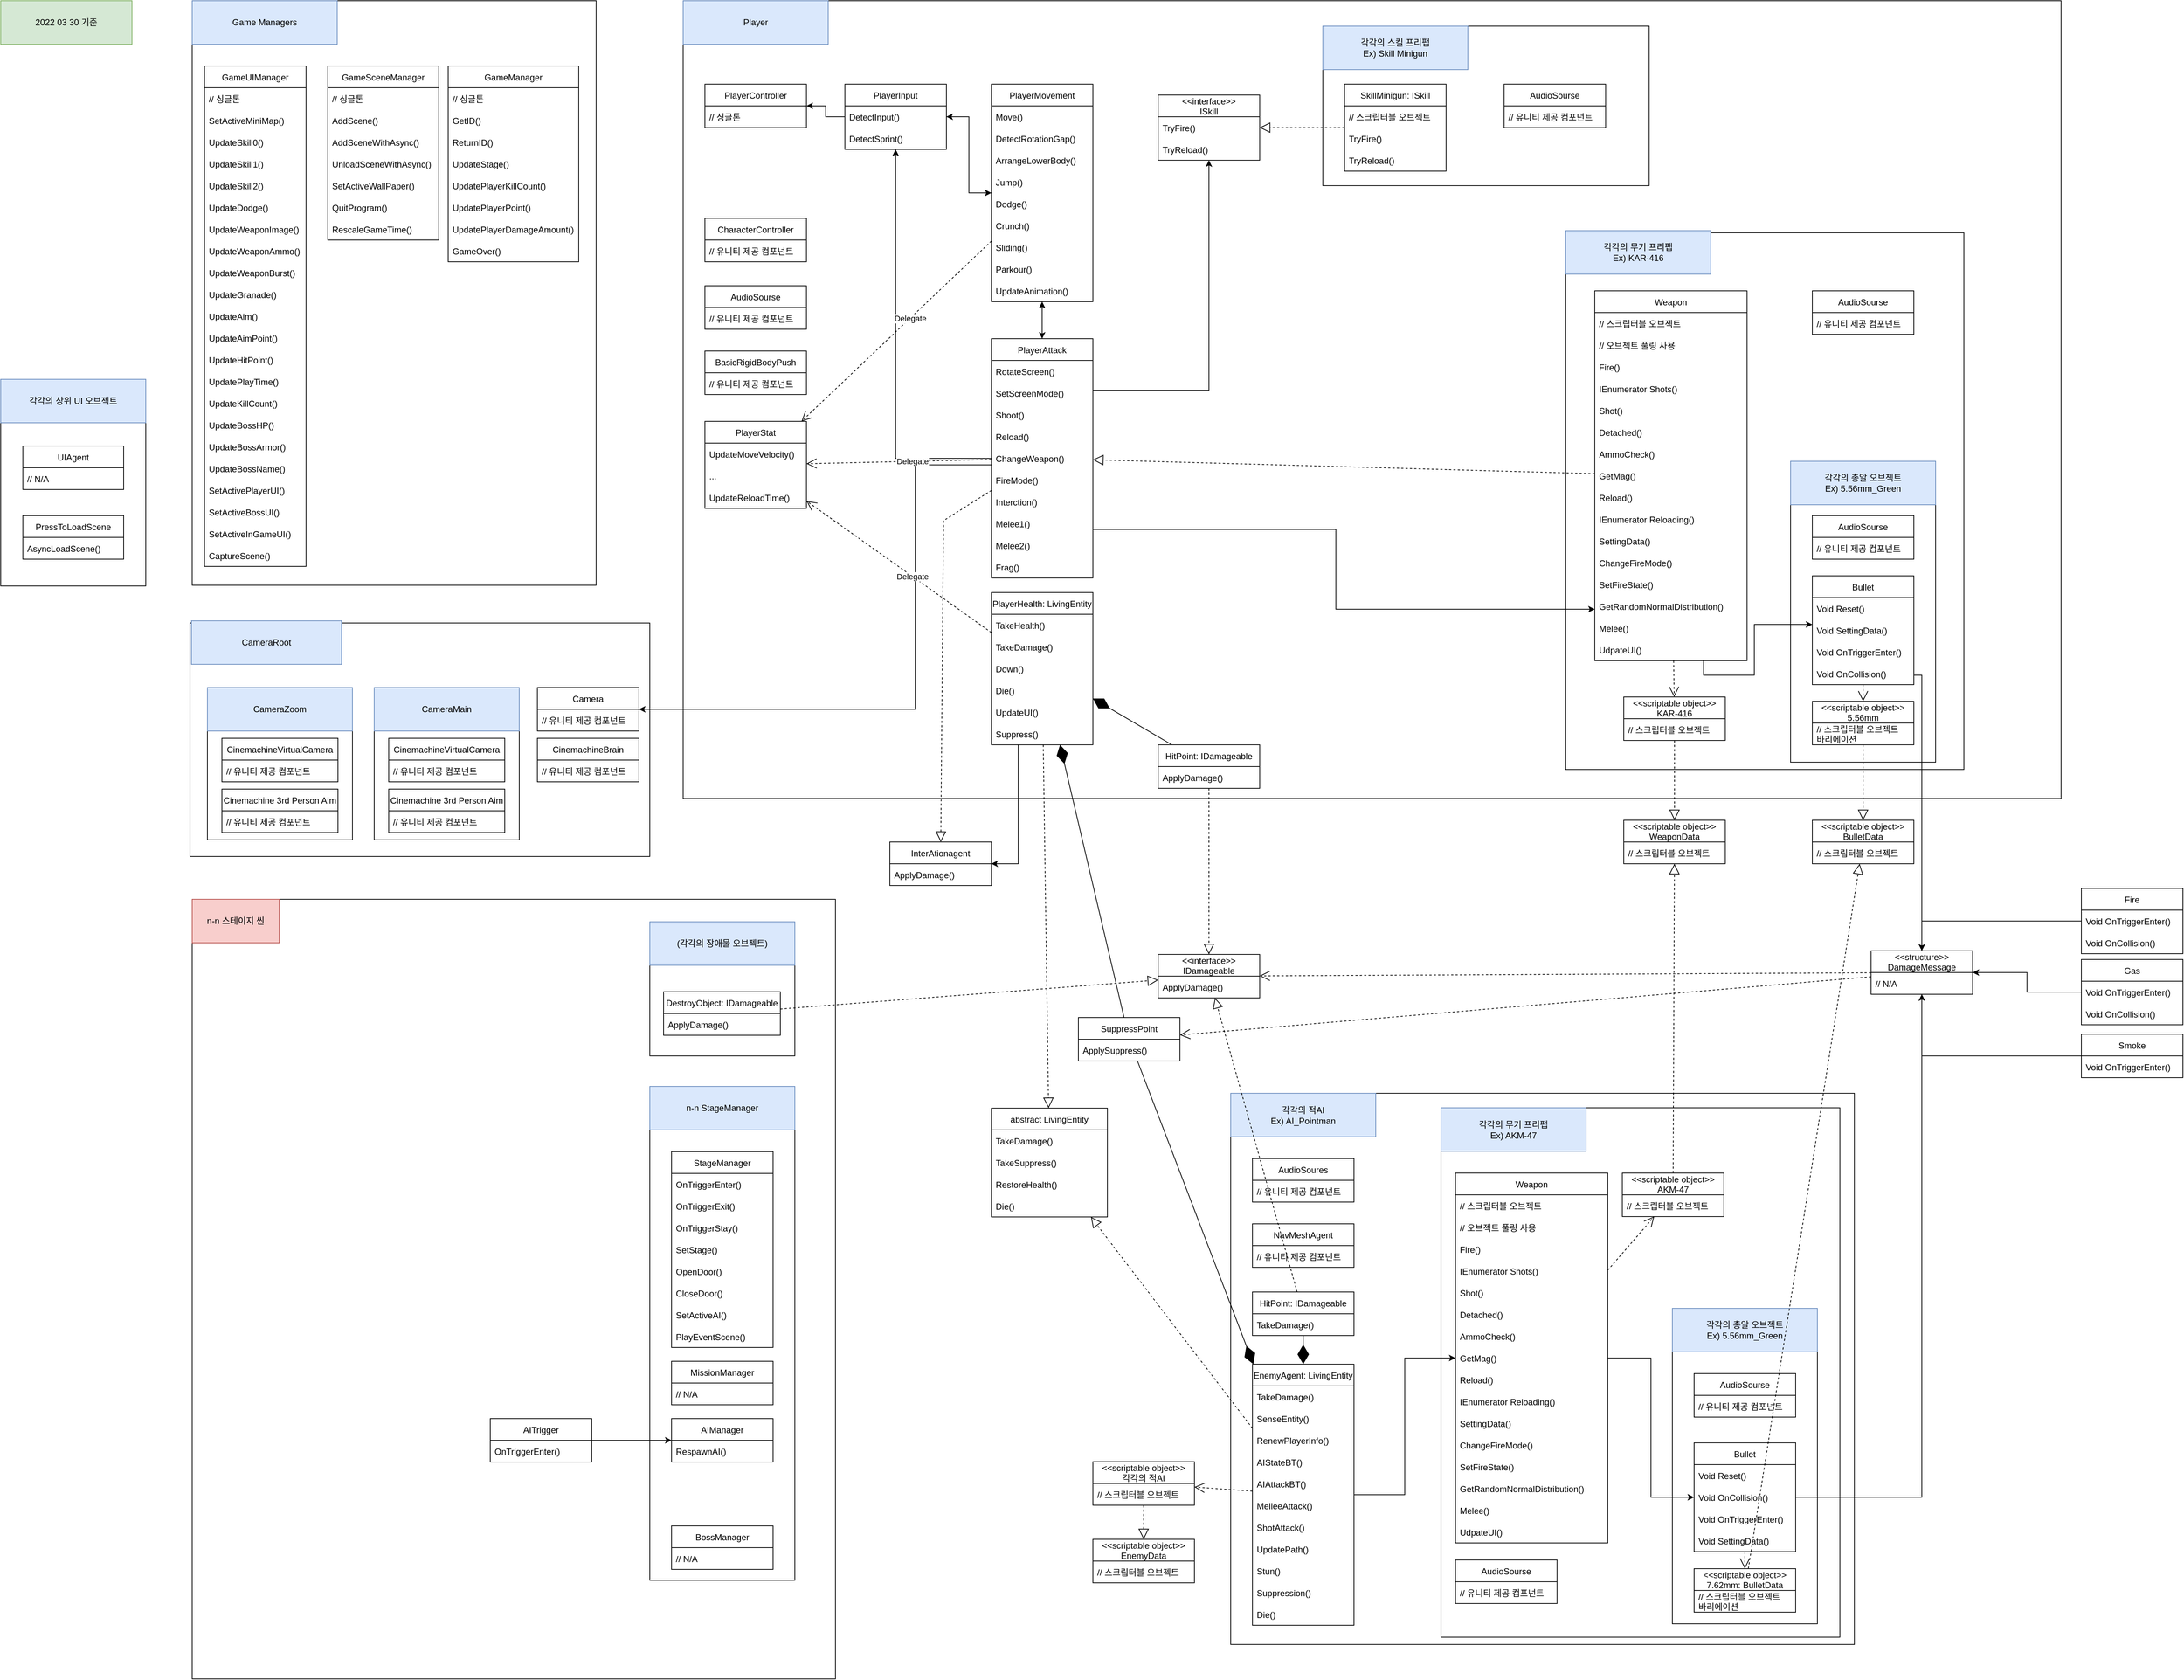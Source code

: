 <mxfile version="17.2.4" type="device"><diagram id="0osJglPaGUOPHOddzbkt" name="Page-1"><mxGraphModel dx="1265" dy="705" grid="0" gridSize="10" guides="1" tooltips="1" connect="1" arrows="1" fold="1" page="0" pageScale="1" pageWidth="827" pageHeight="1169" math="0" shadow="0"><root><mxCell id="0"/><mxCell id="1" parent="0"/><mxCell id="Ig-64m8uNQ1dIYw4P4mK-2" value="" style="rounded=0;whiteSpace=wrap;html=1;fillColor=none;align=center;fontStyle=0" parent="1" vertex="1"><mxGeometry x="-381" y="543" width="200" height="284" as="geometry"/></mxCell><mxCell id="VxlT0TbcMhtPpBo7xU9o-46" value="" style="rounded=0;whiteSpace=wrap;html=1;fillColor=none;align=center;fontStyle=0" parent="1" vertex="1"><mxGeometry x="1315" y="1526.5" width="860" height="760" as="geometry"/></mxCell><mxCell id="NNaf4OXI80Ki_4tKh7JD-14" value="" style="rounded=0;whiteSpace=wrap;html=1;fillColor=none;align=center;fontStyle=0" parent="1" vertex="1"><mxGeometry x="1605" y="1546.5" width="550" height="730" as="geometry"/></mxCell><mxCell id="NNaf4OXI80Ki_4tKh7JD-26" value="" style="rounded=0;whiteSpace=wrap;html=1;fillColor=none;align=center;fontStyle=0" parent="1" vertex="1"><mxGeometry x="1924" y="1823.5" width="200" height="434.5" as="geometry"/></mxCell><mxCell id="NNaf4OXI80Ki_4tKh7JD-42" value="" style="rounded=0;whiteSpace=wrap;html=1;fillColor=none;align=center;fontStyle=0" parent="1" vertex="1"><mxGeometry x="-117" y="1259" width="887" height="1075" as="geometry"/></mxCell><mxCell id="HUwd-bSOxi3Ye25S1ATJ-5" value="" style="rounded=0;whiteSpace=wrap;html=1;fillColor=none;align=center;fontStyle=0" parent="1" vertex="1"><mxGeometry x="-117" y="20" width="557" height="806" as="geometry"/></mxCell><mxCell id="HUwd-bSOxi3Ye25S1ATJ-1" value="GameSceneManager" style="swimlane;fontStyle=0;childLayout=stackLayout;horizontal=1;startSize=30;horizontalStack=0;resizeParent=1;resizeParentMax=0;resizeLast=0;collapsible=1;marginBottom=0;" parent="1" vertex="1"><mxGeometry x="70" y="110" width="153" height="240" as="geometry"/></mxCell><mxCell id="HUwd-bSOxi3Ye25S1ATJ-2" value="// 싱글톤" style="text;strokeColor=none;fillColor=none;align=left;verticalAlign=middle;spacingLeft=4;spacingRight=4;overflow=hidden;points=[[0,0.5],[1,0.5]];portConstraint=eastwest;rotatable=0;fontStyle=0" parent="HUwd-bSOxi3Ye25S1ATJ-1" vertex="1"><mxGeometry y="30" width="153" height="30" as="geometry"/></mxCell><mxCell id="HUwd-bSOxi3Ye25S1ATJ-3" value="AddScene()" style="text;strokeColor=none;fillColor=none;align=left;verticalAlign=middle;spacingLeft=4;spacingRight=4;overflow=hidden;points=[[0,0.5],[1,0.5]];portConstraint=eastwest;rotatable=0;fontStyle=0" parent="HUwd-bSOxi3Ye25S1ATJ-1" vertex="1"><mxGeometry y="60" width="153" height="30" as="geometry"/></mxCell><mxCell id="Ig-64m8uNQ1dIYw4P4mK-12" value="AddSceneWithAsync()" style="text;strokeColor=none;fillColor=none;align=left;verticalAlign=middle;spacingLeft=4;spacingRight=4;overflow=hidden;points=[[0,0.5],[1,0.5]];portConstraint=eastwest;rotatable=0;fontStyle=0" parent="HUwd-bSOxi3Ye25S1ATJ-1" vertex="1"><mxGeometry y="90" width="153" height="30" as="geometry"/></mxCell><mxCell id="Ig-64m8uNQ1dIYw4P4mK-13" value="UnloadSceneWithAsync()" style="text;strokeColor=none;fillColor=none;align=left;verticalAlign=middle;spacingLeft=4;spacingRight=4;overflow=hidden;points=[[0,0.5],[1,0.5]];portConstraint=eastwest;rotatable=0;fontStyle=0" parent="HUwd-bSOxi3Ye25S1ATJ-1" vertex="1"><mxGeometry y="120" width="153" height="30" as="geometry"/></mxCell><mxCell id="HUwd-bSOxi3Ye25S1ATJ-6" value="SetActiveWallPaper()" style="text;strokeColor=none;fillColor=none;align=left;verticalAlign=middle;spacingLeft=4;spacingRight=4;overflow=hidden;points=[[0,0.5],[1,0.5]];portConstraint=eastwest;rotatable=0;fontStyle=0" parent="HUwd-bSOxi3Ye25S1ATJ-1" vertex="1"><mxGeometry y="150" width="153" height="30" as="geometry"/></mxCell><mxCell id="yhvp24Dye4RoB_YV_kTy-1" value="QuitProgram()" style="text;strokeColor=none;fillColor=none;align=left;verticalAlign=middle;spacingLeft=4;spacingRight=4;overflow=hidden;points=[[0,0.5],[1,0.5]];portConstraint=eastwest;rotatable=0;fontStyle=0" parent="HUwd-bSOxi3Ye25S1ATJ-1" vertex="1"><mxGeometry y="180" width="153" height="30" as="geometry"/></mxCell><mxCell id="VxlT0TbcMhtPpBo7xU9o-78" value="RescaleGameTime()" style="text;strokeColor=none;fillColor=none;align=left;verticalAlign=middle;spacingLeft=4;spacingRight=4;overflow=hidden;points=[[0,0.5],[1,0.5]];portConstraint=eastwest;rotatable=0;fontStyle=0" parent="HUwd-bSOxi3Ye25S1ATJ-1" vertex="1"><mxGeometry y="210" width="153" height="30" as="geometry"/></mxCell><mxCell id="HUwd-bSOxi3Ye25S1ATJ-8" value="&lt;span&gt;Game Managers&lt;/span&gt;" style="rounded=0;whiteSpace=wrap;html=1;fillColor=#dae8fc;strokeColor=#6c8ebf;fontStyle=0" parent="1" vertex="1"><mxGeometry x="-117" y="20" width="200" height="60" as="geometry"/></mxCell><mxCell id="HUwd-bSOxi3Ye25S1ATJ-13" value="GameUIManager" style="swimlane;fontStyle=0;childLayout=stackLayout;horizontal=1;startSize=30;horizontalStack=0;resizeParent=1;resizeParentMax=0;resizeLast=0;collapsible=1;marginBottom=0;" parent="1" vertex="1"><mxGeometry x="-100" y="110" width="140" height="690" as="geometry"/></mxCell><mxCell id="HUwd-bSOxi3Ye25S1ATJ-14" value="// 싱글톤" style="text;strokeColor=none;fillColor=none;align=left;verticalAlign=middle;spacingLeft=4;spacingRight=4;overflow=hidden;points=[[0,0.5],[1,0.5]];portConstraint=eastwest;rotatable=0;fontStyle=0" parent="HUwd-bSOxi3Ye25S1ATJ-13" vertex="1"><mxGeometry y="30" width="140" height="30" as="geometry"/></mxCell><mxCell id="HUwd-bSOxi3Ye25S1ATJ-15" value="SetActiveMiniMap()" style="text;strokeColor=none;fillColor=none;align=left;verticalAlign=middle;spacingLeft=4;spacingRight=4;overflow=hidden;points=[[0,0.5],[1,0.5]];portConstraint=eastwest;rotatable=0;fontStyle=0" parent="HUwd-bSOxi3Ye25S1ATJ-13" vertex="1"><mxGeometry y="60" width="140" height="30" as="geometry"/></mxCell><mxCell id="yhvp24Dye4RoB_YV_kTy-5" value="UpdateSkill0()" style="text;strokeColor=none;fillColor=none;align=left;verticalAlign=middle;spacingLeft=4;spacingRight=4;overflow=hidden;points=[[0,0.5],[1,0.5]];portConstraint=eastwest;rotatable=0;fontStyle=0" parent="HUwd-bSOxi3Ye25S1ATJ-13" vertex="1"><mxGeometry y="90" width="140" height="30" as="geometry"/></mxCell><mxCell id="HUwd-bSOxi3Ye25S1ATJ-16" value="UpdateSkill1()" style="text;strokeColor=none;fillColor=none;align=left;verticalAlign=middle;spacingLeft=4;spacingRight=4;overflow=hidden;points=[[0,0.5],[1,0.5]];portConstraint=eastwest;rotatable=0;fontStyle=0" parent="HUwd-bSOxi3Ye25S1ATJ-13" vertex="1"><mxGeometry y="120" width="140" height="30" as="geometry"/></mxCell><mxCell id="yhvp24Dye4RoB_YV_kTy-3" value="UpdateSkill2()" style="text;strokeColor=none;fillColor=none;align=left;verticalAlign=middle;spacingLeft=4;spacingRight=4;overflow=hidden;points=[[0,0.5],[1,0.5]];portConstraint=eastwest;rotatable=0;fontStyle=0" parent="HUwd-bSOxi3Ye25S1ATJ-13" vertex="1"><mxGeometry y="150" width="140" height="30" as="geometry"/></mxCell><mxCell id="yhvp24Dye4RoB_YV_kTy-4" value="UpdateDodge()" style="text;strokeColor=none;fillColor=none;align=left;verticalAlign=middle;spacingLeft=4;spacingRight=4;overflow=hidden;points=[[0,0.5],[1,0.5]];portConstraint=eastwest;rotatable=0;fontStyle=0" parent="HUwd-bSOxi3Ye25S1ATJ-13" vertex="1"><mxGeometry y="180" width="140" height="30" as="geometry"/></mxCell><mxCell id="yhvp24Dye4RoB_YV_kTy-8" value="UpdateWeaponImage()" style="text;strokeColor=none;fillColor=none;align=left;verticalAlign=middle;spacingLeft=4;spacingRight=4;overflow=hidden;points=[[0,0.5],[1,0.5]];portConstraint=eastwest;rotatable=0;fontStyle=0" parent="HUwd-bSOxi3Ye25S1ATJ-13" vertex="1"><mxGeometry y="210" width="140" height="30" as="geometry"/></mxCell><mxCell id="yhvp24Dye4RoB_YV_kTy-15" value="UpdateWeaponAmmo()" style="text;strokeColor=none;fillColor=none;align=left;verticalAlign=middle;spacingLeft=4;spacingRight=4;overflow=hidden;points=[[0,0.5],[1,0.5]];portConstraint=eastwest;rotatable=0;fontStyle=0" parent="HUwd-bSOxi3Ye25S1ATJ-13" vertex="1"><mxGeometry y="240" width="140" height="30" as="geometry"/></mxCell><mxCell id="yhvp24Dye4RoB_YV_kTy-14" value="UpdateWeaponBurst()" style="text;strokeColor=none;fillColor=none;align=left;verticalAlign=middle;spacingLeft=4;spacingRight=4;overflow=hidden;points=[[0,0.5],[1,0.5]];portConstraint=eastwest;rotatable=0;fontStyle=0" parent="HUwd-bSOxi3Ye25S1ATJ-13" vertex="1"><mxGeometry y="270" width="140" height="30" as="geometry"/></mxCell><mxCell id="yhvp24Dye4RoB_YV_kTy-13" value="UpdateGranade()" style="text;strokeColor=none;fillColor=none;align=left;verticalAlign=middle;spacingLeft=4;spacingRight=4;overflow=hidden;points=[[0,0.5],[1,0.5]];portConstraint=eastwest;rotatable=0;fontStyle=0" parent="HUwd-bSOxi3Ye25S1ATJ-13" vertex="1"><mxGeometry y="300" width="140" height="30" as="geometry"/></mxCell><mxCell id="yhvp24Dye4RoB_YV_kTy-12" value="UpdateAim()" style="text;strokeColor=none;fillColor=none;align=left;verticalAlign=middle;spacingLeft=4;spacingRight=4;overflow=hidden;points=[[0,0.5],[1,0.5]];portConstraint=eastwest;rotatable=0;fontStyle=0" parent="HUwd-bSOxi3Ye25S1ATJ-13" vertex="1"><mxGeometry y="330" width="140" height="30" as="geometry"/></mxCell><mxCell id="yhvp24Dye4RoB_YV_kTy-11" value="UpdateAimPoint()" style="text;strokeColor=none;fillColor=none;align=left;verticalAlign=middle;spacingLeft=4;spacingRight=4;overflow=hidden;points=[[0,0.5],[1,0.5]];portConstraint=eastwest;rotatable=0;fontStyle=0" parent="HUwd-bSOxi3Ye25S1ATJ-13" vertex="1"><mxGeometry y="360" width="140" height="30" as="geometry"/></mxCell><mxCell id="yhvp24Dye4RoB_YV_kTy-10" value="UpdateHitPoint()" style="text;strokeColor=none;fillColor=none;align=left;verticalAlign=middle;spacingLeft=4;spacingRight=4;overflow=hidden;points=[[0,0.5],[1,0.5]];portConstraint=eastwest;rotatable=0;fontStyle=0" parent="HUwd-bSOxi3Ye25S1ATJ-13" vertex="1"><mxGeometry y="390" width="140" height="30" as="geometry"/></mxCell><mxCell id="yhvp24Dye4RoB_YV_kTy-9" value="UpdatePlayTime()" style="text;strokeColor=none;fillColor=none;align=left;verticalAlign=middle;spacingLeft=4;spacingRight=4;overflow=hidden;points=[[0,0.5],[1,0.5]];portConstraint=eastwest;rotatable=0;fontStyle=0" parent="HUwd-bSOxi3Ye25S1ATJ-13" vertex="1"><mxGeometry y="420" width="140" height="30" as="geometry"/></mxCell><mxCell id="yhvp24Dye4RoB_YV_kTy-7" value="UpdateKillCount()" style="text;strokeColor=none;fillColor=none;align=left;verticalAlign=middle;spacingLeft=4;spacingRight=4;overflow=hidden;points=[[0,0.5],[1,0.5]];portConstraint=eastwest;rotatable=0;fontStyle=0" parent="HUwd-bSOxi3Ye25S1ATJ-13" vertex="1"><mxGeometry y="450" width="140" height="30" as="geometry"/></mxCell><mxCell id="yhvp24Dye4RoB_YV_kTy-22" value="UpdateBossHP()" style="text;strokeColor=none;fillColor=none;align=left;verticalAlign=middle;spacingLeft=4;spacingRight=4;overflow=hidden;points=[[0,0.5],[1,0.5]];portConstraint=eastwest;rotatable=0;fontStyle=0" parent="HUwd-bSOxi3Ye25S1ATJ-13" vertex="1"><mxGeometry y="480" width="140" height="30" as="geometry"/></mxCell><mxCell id="yhvp24Dye4RoB_YV_kTy-21" value="UpdateBossArmor()" style="text;strokeColor=none;fillColor=none;align=left;verticalAlign=middle;spacingLeft=4;spacingRight=4;overflow=hidden;points=[[0,0.5],[1,0.5]];portConstraint=eastwest;rotatable=0;fontStyle=0" parent="HUwd-bSOxi3Ye25S1ATJ-13" vertex="1"><mxGeometry y="510" width="140" height="30" as="geometry"/></mxCell><mxCell id="yhvp24Dye4RoB_YV_kTy-20" value="UpdateBossName()" style="text;strokeColor=none;fillColor=none;align=left;verticalAlign=middle;spacingLeft=4;spacingRight=4;overflow=hidden;points=[[0,0.5],[1,0.5]];portConstraint=eastwest;rotatable=0;fontStyle=0" parent="HUwd-bSOxi3Ye25S1ATJ-13" vertex="1"><mxGeometry y="540" width="140" height="30" as="geometry"/></mxCell><mxCell id="yhvp24Dye4RoB_YV_kTy-18" value="SetActivePlayerUI()" style="text;strokeColor=none;fillColor=none;align=left;verticalAlign=middle;spacingLeft=4;spacingRight=4;overflow=hidden;points=[[0,0.5],[1,0.5]];portConstraint=eastwest;rotatable=0;fontStyle=0" parent="HUwd-bSOxi3Ye25S1ATJ-13" vertex="1"><mxGeometry y="570" width="140" height="30" as="geometry"/></mxCell><mxCell id="yhvp24Dye4RoB_YV_kTy-19" value="SetActiveBossUI()" style="text;strokeColor=none;fillColor=none;align=left;verticalAlign=middle;spacingLeft=4;spacingRight=4;overflow=hidden;points=[[0,0.5],[1,0.5]];portConstraint=eastwest;rotatable=0;fontStyle=0" parent="HUwd-bSOxi3Ye25S1ATJ-13" vertex="1"><mxGeometry y="600" width="140" height="30" as="geometry"/></mxCell><mxCell id="yhvp24Dye4RoB_YV_kTy-17" value="SetActiveInGameUI()" style="text;strokeColor=none;fillColor=none;align=left;verticalAlign=middle;spacingLeft=4;spacingRight=4;overflow=hidden;points=[[0,0.5],[1,0.5]];portConstraint=eastwest;rotatable=0;fontStyle=0" parent="HUwd-bSOxi3Ye25S1ATJ-13" vertex="1"><mxGeometry y="630" width="140" height="30" as="geometry"/></mxCell><mxCell id="yhvp24Dye4RoB_YV_kTy-23" value="CaptureScene()" style="text;strokeColor=none;fillColor=none;align=left;verticalAlign=middle;spacingLeft=4;spacingRight=4;overflow=hidden;points=[[0,0.5],[1,0.5]];portConstraint=eastwest;rotatable=0;fontStyle=0" parent="HUwd-bSOxi3Ye25S1ATJ-13" vertex="1"><mxGeometry y="660" width="140" height="30" as="geometry"/></mxCell><mxCell id="eIv_95yvwX93g6f89n0--5" value="n-n 스테이지 씬" style="rounded=0;whiteSpace=wrap;html=1;fillColor=#f8cecc;strokeColor=#b85450;fontStyle=0" parent="1" vertex="1"><mxGeometry x="-117" y="1259" width="120" height="60" as="geometry"/></mxCell><mxCell id="eIv_95yvwX93g6f89n0--16" value="GameManager" style="swimlane;fontStyle=0;childLayout=stackLayout;horizontal=1;startSize=30;horizontalStack=0;resizeParent=1;resizeParentMax=0;resizeLast=0;collapsible=1;marginBottom=0;" parent="1" vertex="1"><mxGeometry x="236" y="110" width="180" height="270" as="geometry"/></mxCell><mxCell id="eIv_95yvwX93g6f89n0--17" value="// 싱글톤" style="text;strokeColor=none;fillColor=none;align=left;verticalAlign=middle;spacingLeft=4;spacingRight=4;overflow=hidden;points=[[0,0.5],[1,0.5]];portConstraint=eastwest;rotatable=0;fontStyle=0" parent="eIv_95yvwX93g6f89n0--16" vertex="1"><mxGeometry y="30" width="180" height="30" as="geometry"/></mxCell><mxCell id="Ig-64m8uNQ1dIYw4P4mK-10" value="GetID()" style="text;strokeColor=none;fillColor=none;align=left;verticalAlign=middle;spacingLeft=4;spacingRight=4;overflow=hidden;points=[[0,0.5],[1,0.5]];portConstraint=eastwest;rotatable=0;fontStyle=0" parent="eIv_95yvwX93g6f89n0--16" vertex="1"><mxGeometry y="60" width="180" height="30" as="geometry"/></mxCell><mxCell id="Ig-64m8uNQ1dIYw4P4mK-11" value="ReturnID()" style="text;strokeColor=none;fillColor=none;align=left;verticalAlign=middle;spacingLeft=4;spacingRight=4;overflow=hidden;points=[[0,0.5],[1,0.5]];portConstraint=eastwest;rotatable=0;fontStyle=0" parent="eIv_95yvwX93g6f89n0--16" vertex="1"><mxGeometry y="90" width="180" height="30" as="geometry"/></mxCell><mxCell id="jy0yilOi3w69roBKtqqD-41" value="UpdateStage()" style="text;strokeColor=none;fillColor=none;align=left;verticalAlign=middle;spacingLeft=4;spacingRight=4;overflow=hidden;points=[[0,0.5],[1,0.5]];portConstraint=eastwest;rotatable=0;fontStyle=0" parent="eIv_95yvwX93g6f89n0--16" vertex="1"><mxGeometry y="120" width="180" height="30" as="geometry"/></mxCell><mxCell id="jy0yilOi3w69roBKtqqD-42" value="UpdatePlayerKillCount()" style="text;strokeColor=none;fillColor=none;align=left;verticalAlign=middle;spacingLeft=4;spacingRight=4;overflow=hidden;points=[[0,0.5],[1,0.5]];portConstraint=eastwest;rotatable=0;fontStyle=0" parent="eIv_95yvwX93g6f89n0--16" vertex="1"><mxGeometry y="150" width="180" height="30" as="geometry"/></mxCell><mxCell id="jy0yilOi3w69roBKtqqD-43" value="UpdatePlayerPoint()" style="text;strokeColor=none;fillColor=none;align=left;verticalAlign=middle;spacingLeft=4;spacingRight=4;overflow=hidden;points=[[0,0.5],[1,0.5]];portConstraint=eastwest;rotatable=0;fontStyle=0" parent="eIv_95yvwX93g6f89n0--16" vertex="1"><mxGeometry y="180" width="180" height="30" as="geometry"/></mxCell><mxCell id="jy0yilOi3w69roBKtqqD-44" value="UpdatePlayerDamageAmount()" style="text;strokeColor=none;fillColor=none;align=left;verticalAlign=middle;spacingLeft=4;spacingRight=4;overflow=hidden;points=[[0,0.5],[1,0.5]];portConstraint=eastwest;rotatable=0;fontStyle=0" parent="eIv_95yvwX93g6f89n0--16" vertex="1"><mxGeometry y="210" width="180" height="30" as="geometry"/></mxCell><mxCell id="jy0yilOi3w69roBKtqqD-45" value="GameOver()" style="text;strokeColor=none;fillColor=none;align=left;verticalAlign=middle;spacingLeft=4;spacingRight=4;overflow=hidden;points=[[0,0.5],[1,0.5]];portConstraint=eastwest;rotatable=0;fontStyle=0" parent="eIv_95yvwX93g6f89n0--16" vertex="1"><mxGeometry y="240" width="180" height="30" as="geometry"/></mxCell><mxCell id="eIv_95yvwX93g6f89n0--27" value="" style="rounded=0;whiteSpace=wrap;html=1;fillColor=none;align=center;fontStyle=0" parent="1" vertex="1"><mxGeometry x="514" y="1517" width="200" height="681" as="geometry"/></mxCell><mxCell id="eIv_95yvwX93g6f89n0--28" value="StageManager" style="swimlane;fontStyle=0;childLayout=stackLayout;horizontal=1;startSize=30;horizontalStack=0;resizeParent=1;resizeParentMax=0;resizeLast=0;collapsible=1;marginBottom=0;" parent="1" vertex="1"><mxGeometry x="544" y="1607" width="140" height="270" as="geometry"/></mxCell><mxCell id="Ig-64m8uNQ1dIYw4P4mK-15" value="OnTriggerEnter()" style="text;strokeColor=none;fillColor=none;align=left;verticalAlign=middle;spacingLeft=4;spacingRight=4;overflow=hidden;points=[[0,0.5],[1,0.5]];portConstraint=eastwest;rotatable=0;fontStyle=0" parent="eIv_95yvwX93g6f89n0--28" vertex="1"><mxGeometry y="30" width="140" height="30" as="geometry"/></mxCell><mxCell id="Ig-64m8uNQ1dIYw4P4mK-16" value="OnTriggerExit()" style="text;strokeColor=none;fillColor=none;align=left;verticalAlign=middle;spacingLeft=4;spacingRight=4;overflow=hidden;points=[[0,0.5],[1,0.5]];portConstraint=eastwest;rotatable=0;fontStyle=0" parent="eIv_95yvwX93g6f89n0--28" vertex="1"><mxGeometry y="60" width="140" height="30" as="geometry"/></mxCell><mxCell id="Ig-64m8uNQ1dIYw4P4mK-17" value="OnTriggerStay()" style="text;strokeColor=none;fillColor=none;align=left;verticalAlign=middle;spacingLeft=4;spacingRight=4;overflow=hidden;points=[[0,0.5],[1,0.5]];portConstraint=eastwest;rotatable=0;fontStyle=0" parent="eIv_95yvwX93g6f89n0--28" vertex="1"><mxGeometry y="90" width="140" height="30" as="geometry"/></mxCell><mxCell id="Ig-64m8uNQ1dIYw4P4mK-18" value="SetStage()" style="text;strokeColor=none;fillColor=none;align=left;verticalAlign=middle;spacingLeft=4;spacingRight=4;overflow=hidden;points=[[0,0.5],[1,0.5]];portConstraint=eastwest;rotatable=0;fontStyle=0" parent="eIv_95yvwX93g6f89n0--28" vertex="1"><mxGeometry y="120" width="140" height="30" as="geometry"/></mxCell><mxCell id="eIv_95yvwX93g6f89n0--30" value="OpenDoor()" style="text;strokeColor=none;fillColor=none;align=left;verticalAlign=middle;spacingLeft=4;spacingRight=4;overflow=hidden;points=[[0,0.5],[1,0.5]];portConstraint=eastwest;rotatable=0;fontStyle=0" parent="eIv_95yvwX93g6f89n0--28" vertex="1"><mxGeometry y="150" width="140" height="30" as="geometry"/></mxCell><mxCell id="eIv_95yvwX93g6f89n0--32" value="CloseDoor()" style="text;strokeColor=none;fillColor=none;align=left;verticalAlign=middle;spacingLeft=4;spacingRight=4;overflow=hidden;points=[[0,0.5],[1,0.5]];portConstraint=eastwest;rotatable=0;fontStyle=0" parent="eIv_95yvwX93g6f89n0--28" vertex="1"><mxGeometry y="180" width="140" height="30" as="geometry"/></mxCell><mxCell id="eIv_95yvwX93g6f89n0--60" value="SetActiveAI()" style="text;strokeColor=none;fillColor=none;align=left;verticalAlign=middle;spacingLeft=4;spacingRight=4;overflow=hidden;points=[[0,0.5],[1,0.5]];portConstraint=eastwest;rotatable=0;fontStyle=0" parent="eIv_95yvwX93g6f89n0--28" vertex="1"><mxGeometry y="210" width="140" height="30" as="geometry"/></mxCell><mxCell id="eIv_95yvwX93g6f89n0--34" value="PlayEventScene()" style="text;strokeColor=none;fillColor=none;align=left;verticalAlign=middle;spacingLeft=4;spacingRight=4;overflow=hidden;points=[[0,0.5],[1,0.5]];portConstraint=eastwest;rotatable=0;fontStyle=0" parent="eIv_95yvwX93g6f89n0--28" vertex="1"><mxGeometry y="240" width="140" height="30" as="geometry"/></mxCell><mxCell id="eIv_95yvwX93g6f89n0--31" value="&lt;span&gt;n-n StageManager&lt;/span&gt;" style="rounded=0;whiteSpace=wrap;html=1;fillColor=#dae8fc;strokeColor=#6c8ebf;fontStyle=0" parent="1" vertex="1"><mxGeometry x="514" y="1517" width="200" height="60" as="geometry"/></mxCell><mxCell id="eIv_95yvwX93g6f89n0--41" value="MissionManager" style="swimlane;fontStyle=0;childLayout=stackLayout;horizontal=1;startSize=30;horizontalStack=0;resizeParent=1;resizeParentMax=0;resizeLast=0;collapsible=1;marginBottom=0;" parent="1" vertex="1"><mxGeometry x="544" y="1896" width="140" height="60" as="geometry"/></mxCell><mxCell id="eIv_95yvwX93g6f89n0--62" value="// N/A" style="text;strokeColor=none;fillColor=none;align=left;verticalAlign=middle;spacingLeft=4;spacingRight=4;overflow=hidden;points=[[0,0.5],[1,0.5]];portConstraint=eastwest;rotatable=0;fontStyle=0" parent="eIv_95yvwX93g6f89n0--41" vertex="1"><mxGeometry y="30" width="140" height="30" as="geometry"/></mxCell><mxCell id="eIv_95yvwX93g6f89n0--51" value="AIManager" style="swimlane;fontStyle=0;childLayout=stackLayout;horizontal=1;startSize=30;horizontalStack=0;resizeParent=1;resizeParentMax=0;resizeLast=0;collapsible=1;marginBottom=0;" parent="1" vertex="1"><mxGeometry x="544" y="1975" width="140" height="60" as="geometry"/></mxCell><mxCell id="eIv_95yvwX93g6f89n0--52" value="RespawnAI()" style="text;strokeColor=none;fillColor=none;align=left;verticalAlign=middle;spacingLeft=4;spacingRight=4;overflow=hidden;points=[[0,0.5],[1,0.5]];portConstraint=eastwest;rotatable=0;fontStyle=0" parent="eIv_95yvwX93g6f89n0--51" vertex="1"><mxGeometry y="30" width="140" height="30" as="geometry"/></mxCell><mxCell id="eIv_95yvwX93g6f89n0--57" value="BossManager" style="swimlane;fontStyle=0;childLayout=stackLayout;horizontal=1;startSize=30;horizontalStack=0;resizeParent=1;resizeParentMax=0;resizeLast=0;collapsible=1;marginBottom=0;" parent="1" vertex="1"><mxGeometry x="544" y="2123" width="140" height="60" as="geometry"/></mxCell><mxCell id="eIv_95yvwX93g6f89n0--59" value="// N/A" style="text;strokeColor=none;fillColor=none;align=left;verticalAlign=middle;spacingLeft=4;spacingRight=4;overflow=hidden;points=[[0,0.5],[1,0.5]];portConstraint=eastwest;rotatable=0;fontStyle=0" parent="eIv_95yvwX93g6f89n0--57" vertex="1"><mxGeometry y="30" width="140" height="30" as="geometry"/></mxCell><mxCell id="eIv_95yvwX93g6f89n0--63" value="" style="rounded=0;whiteSpace=wrap;html=1;fillColor=none;align=center;fontStyle=0" parent="1" vertex="1"><mxGeometry x="514" y="1290" width="200" height="185" as="geometry"/></mxCell><mxCell id="eIv_95yvwX93g6f89n0--64" value="&lt;span&gt;(각각의 장애물 오브젝트)&lt;/span&gt;" style="rounded=0;whiteSpace=wrap;html=1;fillColor=#dae8fc;strokeColor=#6c8ebf;fontStyle=0" parent="1" vertex="1"><mxGeometry x="514" y="1290" width="200" height="60" as="geometry"/></mxCell><mxCell id="xIXIPPDhOhx2zAYE83ge-1" value="" style="rounded=0;whiteSpace=wrap;html=1;fillColor=none;align=center;fontStyle=0" parent="1" vertex="1"><mxGeometry x="560" y="20" width="1900" height="1100" as="geometry"/></mxCell><mxCell id="xIXIPPDhOhx2zAYE83ge-2" value="CharacterController" style="swimlane;fontStyle=0;childLayout=stackLayout;horizontal=1;startSize=30;horizontalStack=0;resizeParent=1;resizeParentMax=0;resizeLast=0;collapsible=1;marginBottom=0;" parent="1" vertex="1"><mxGeometry x="590" y="320" width="140" height="60" as="geometry"/></mxCell><mxCell id="xIXIPPDhOhx2zAYE83ge-3" value="// 유니티 제공 컴포넌트" style="text;strokeColor=none;fillColor=none;align=left;verticalAlign=middle;spacingLeft=4;spacingRight=4;overflow=hidden;points=[[0,0.5],[1,0.5]];portConstraint=eastwest;rotatable=0;fontStyle=0" parent="xIXIPPDhOhx2zAYE83ge-2" vertex="1"><mxGeometry y="30" width="140" height="30" as="geometry"/></mxCell><mxCell id="xIXIPPDhOhx2zAYE83ge-5" value="&lt;span&gt;Player&lt;/span&gt;" style="rounded=0;whiteSpace=wrap;html=1;fillColor=#dae8fc;strokeColor=#6c8ebf;fontStyle=0" parent="1" vertex="1"><mxGeometry x="560" y="20" width="200" height="60" as="geometry"/></mxCell><mxCell id="xIXIPPDhOhx2zAYE83ge-6" value="AudioSourse" style="swimlane;fontStyle=0;childLayout=stackLayout;horizontal=1;startSize=30;horizontalStack=0;resizeParent=1;resizeParentMax=0;resizeLast=0;collapsible=1;marginBottom=0;" parent="1" vertex="1"><mxGeometry x="590" y="413" width="140" height="60" as="geometry"/></mxCell><mxCell id="xIXIPPDhOhx2zAYE83ge-7" value="// 유니티 제공 컴포넌트" style="text;strokeColor=none;fillColor=none;align=left;verticalAlign=middle;spacingLeft=4;spacingRight=4;overflow=hidden;points=[[0,0.5],[1,0.5]];portConstraint=eastwest;rotatable=0;fontStyle=0" parent="xIXIPPDhOhx2zAYE83ge-6" vertex="1"><mxGeometry y="30" width="140" height="30" as="geometry"/></mxCell><mxCell id="mJPM_2cGIKrU0X_-EVMU-1" style="edgeStyle=orthogonalEdgeStyle;rounded=0;orthogonalLoop=1;jettySize=auto;html=1;" parent="1" source="xIXIPPDhOhx2zAYE83ge-8" target="xIXIPPDhOhx2zAYE83ge-14" edge="1"><mxGeometry relative="1" as="geometry"/></mxCell><mxCell id="xIXIPPDhOhx2zAYE83ge-8" value="PlayerInput" style="swimlane;fontStyle=0;childLayout=stackLayout;horizontal=1;startSize=30;horizontalStack=0;resizeParent=1;resizeParentMax=0;resizeLast=0;collapsible=1;marginBottom=0;" parent="1" vertex="1"><mxGeometry x="783" y="135" width="140" height="90" as="geometry"/></mxCell><mxCell id="xIXIPPDhOhx2zAYE83ge-9" value="DetectInput()" style="text;strokeColor=none;fillColor=none;align=left;verticalAlign=middle;spacingLeft=4;spacingRight=4;overflow=hidden;points=[[0,0.5],[1,0.5]];portConstraint=eastwest;rotatable=0;fontStyle=0" parent="xIXIPPDhOhx2zAYE83ge-8" vertex="1"><mxGeometry y="30" width="140" height="30" as="geometry"/></mxCell><mxCell id="IdXWveBW_qT4y9pzaD94-1" value="DetectSprint()" style="text;strokeColor=none;fillColor=none;align=left;verticalAlign=middle;spacingLeft=4;spacingRight=4;overflow=hidden;points=[[0,0.5],[1,0.5]];portConstraint=eastwest;rotatable=0;fontStyle=0" parent="xIXIPPDhOhx2zAYE83ge-8" vertex="1"><mxGeometry y="60" width="140" height="30" as="geometry"/></mxCell><mxCell id="xIXIPPDhOhx2zAYE83ge-10" value="BasicRigidBodyPush" style="swimlane;fontStyle=0;childLayout=stackLayout;horizontal=1;startSize=30;horizontalStack=0;resizeParent=1;resizeParentMax=0;resizeLast=0;collapsible=1;marginBottom=0;" parent="1" vertex="1"><mxGeometry x="590" y="503" width="140" height="60" as="geometry"/></mxCell><mxCell id="xIXIPPDhOhx2zAYE83ge-11" value="// 유니티 제공 컴포넌트" style="text;strokeColor=none;fillColor=none;align=left;verticalAlign=middle;spacingLeft=4;spacingRight=4;overflow=hidden;points=[[0,0.5],[1,0.5]];portConstraint=eastwest;rotatable=0;fontStyle=0" parent="xIXIPPDhOhx2zAYE83ge-10" vertex="1"><mxGeometry y="30" width="140" height="30" as="geometry"/></mxCell><mxCell id="Wn9TpHs97qv92ZLhSCf5-45" style="edgeStyle=orthogonalEdgeStyle;rounded=0;orthogonalLoop=1;jettySize=auto;html=1;fontStyle=0" parent="1" source="xIXIPPDhOhx2zAYE83ge-14" target="xIXIPPDhOhx2zAYE83ge-16" edge="1"><mxGeometry relative="1" as="geometry"/></mxCell><mxCell id="Wn9TpHs97qv92ZLhSCf5-58" style="edgeStyle=orthogonalEdgeStyle;rounded=0;orthogonalLoop=1;jettySize=auto;html=1;fontStyle=0" parent="1" source="xIXIPPDhOhx2zAYE83ge-16" target="xIXIPPDhOhx2zAYE83ge-50" edge="1"><mxGeometry relative="1" as="geometry"><Array as="points"><mxPoint x="880" y="660"/></Array><mxPoint x="650" y="1150" as="targetPoint"/></mxGeometry></mxCell><mxCell id="mJPM_2cGIKrU0X_-EVMU-4" style="edgeStyle=orthogonalEdgeStyle;rounded=0;orthogonalLoop=1;jettySize=auto;html=1;" parent="1" source="xIXIPPDhOhx2zAYE83ge-14" target="xIXIPPDhOhx2zAYE83ge-8" edge="1"><mxGeometry relative="1" as="geometry"/></mxCell><mxCell id="xIXIPPDhOhx2zAYE83ge-14" value="PlayerMovement" style="swimlane;fontStyle=0;childLayout=stackLayout;horizontal=1;startSize=30;horizontalStack=0;resizeParent=1;resizeParentMax=0;resizeLast=0;collapsible=1;marginBottom=0;" parent="1" vertex="1"><mxGeometry x="985" y="135" width="140" height="300" as="geometry"/></mxCell><mxCell id="xIXIPPDhOhx2zAYE83ge-15" value="Move()" style="text;strokeColor=none;fillColor=none;align=left;verticalAlign=middle;spacingLeft=4;spacingRight=4;overflow=hidden;points=[[0,0.5],[1,0.5]];portConstraint=eastwest;rotatable=0;fontStyle=0" parent="xIXIPPDhOhx2zAYE83ge-14" vertex="1"><mxGeometry y="30" width="140" height="30" as="geometry"/></mxCell><mxCell id="VxlT0TbcMhtPpBo7xU9o-2" value="DetectRotationGap()" style="text;strokeColor=none;fillColor=none;align=left;verticalAlign=middle;spacingLeft=4;spacingRight=4;overflow=hidden;points=[[0,0.5],[1,0.5]];portConstraint=eastwest;rotatable=0;fontStyle=0" parent="xIXIPPDhOhx2zAYE83ge-14" vertex="1"><mxGeometry y="60" width="140" height="30" as="geometry"/></mxCell><mxCell id="VxlT0TbcMhtPpBo7xU9o-7" value="ArrangeLowerBody()" style="text;strokeColor=none;fillColor=none;align=left;verticalAlign=middle;spacingLeft=4;spacingRight=4;overflow=hidden;points=[[0,0.5],[1,0.5]];portConstraint=eastwest;rotatable=0;fontStyle=0" parent="xIXIPPDhOhx2zAYE83ge-14" vertex="1"><mxGeometry y="90" width="140" height="30" as="geometry"/></mxCell><mxCell id="VxlT0TbcMhtPpBo7xU9o-6" value="Jump()" style="text;strokeColor=none;fillColor=none;align=left;verticalAlign=middle;spacingLeft=4;spacingRight=4;overflow=hidden;points=[[0,0.5],[1,0.5]];portConstraint=eastwest;rotatable=0;fontStyle=0" parent="xIXIPPDhOhx2zAYE83ge-14" vertex="1"><mxGeometry y="120" width="140" height="30" as="geometry"/></mxCell><mxCell id="VxlT0TbcMhtPpBo7xU9o-5" value="Dodge()" style="text;strokeColor=none;fillColor=none;align=left;verticalAlign=middle;spacingLeft=4;spacingRight=4;overflow=hidden;points=[[0,0.5],[1,0.5]];portConstraint=eastwest;rotatable=0;fontStyle=0" parent="xIXIPPDhOhx2zAYE83ge-14" vertex="1"><mxGeometry y="150" width="140" height="30" as="geometry"/></mxCell><mxCell id="VxlT0TbcMhtPpBo7xU9o-4" value="Crunch()" style="text;strokeColor=none;fillColor=none;align=left;verticalAlign=middle;spacingLeft=4;spacingRight=4;overflow=hidden;points=[[0,0.5],[1,0.5]];portConstraint=eastwest;rotatable=0;fontStyle=0" parent="xIXIPPDhOhx2zAYE83ge-14" vertex="1"><mxGeometry y="180" width="140" height="30" as="geometry"/></mxCell><mxCell id="Pw7vqEldSoTNO792uASD-2" value="Sliding()" style="text;strokeColor=none;fillColor=none;align=left;verticalAlign=middle;spacingLeft=4;spacingRight=4;overflow=hidden;points=[[0,0.5],[1,0.5]];portConstraint=eastwest;rotatable=0;fontStyle=0" parent="xIXIPPDhOhx2zAYE83ge-14" vertex="1"><mxGeometry y="210" width="140" height="30" as="geometry"/></mxCell><mxCell id="Pw7vqEldSoTNO792uASD-3" value="Parkour()" style="text;strokeColor=none;fillColor=none;align=left;verticalAlign=middle;spacingLeft=4;spacingRight=4;overflow=hidden;points=[[0,0.5],[1,0.5]];portConstraint=eastwest;rotatable=0;fontStyle=0" parent="xIXIPPDhOhx2zAYE83ge-14" vertex="1"><mxGeometry y="240" width="140" height="30" as="geometry"/></mxCell><mxCell id="Pw7vqEldSoTNO792uASD-4" value="UpdateAnimation()" style="text;strokeColor=none;fillColor=none;align=left;verticalAlign=middle;spacingLeft=4;spacingRight=4;overflow=hidden;points=[[0,0.5],[1,0.5]];portConstraint=eastwest;rotatable=0;fontStyle=0" parent="xIXIPPDhOhx2zAYE83ge-14" vertex="1"><mxGeometry y="270" width="140" height="30" as="geometry"/></mxCell><mxCell id="Wn9TpHs97qv92ZLhSCf5-44" style="edgeStyle=orthogonalEdgeStyle;rounded=0;orthogonalLoop=1;jettySize=auto;html=1;fontStyle=0" parent="1" source="xIXIPPDhOhx2zAYE83ge-16" target="xIXIPPDhOhx2zAYE83ge-14" edge="1"><mxGeometry relative="1" as="geometry"/></mxCell><mxCell id="mJPM_2cGIKrU0X_-EVMU-3" style="edgeStyle=orthogonalEdgeStyle;rounded=0;orthogonalLoop=1;jettySize=auto;html=1;" parent="1" source="xIXIPPDhOhx2zAYE83ge-16" target="xIXIPPDhOhx2zAYE83ge-8" edge="1"><mxGeometry relative="1" as="geometry"/></mxCell><mxCell id="uWLVoyOntVBiQ4rMYIkR-1" style="edgeStyle=orthogonalEdgeStyle;rounded=0;orthogonalLoop=1;jettySize=auto;html=1;" parent="1" source="xIXIPPDhOhx2zAYE83ge-16" target="Wn9TpHs97qv92ZLhSCf5-7" edge="1"><mxGeometry relative="1" as="geometry"><Array as="points"><mxPoint x="1285" y="557"/></Array></mxGeometry></mxCell><mxCell id="uWLVoyOntVBiQ4rMYIkR-2" style="edgeStyle=orthogonalEdgeStyle;rounded=0;orthogonalLoop=1;jettySize=auto;html=1;" parent="1" source="xIXIPPDhOhx2zAYE83ge-16" target="jy0yilOi3w69roBKtqqD-23" edge="1"><mxGeometry relative="1" as="geometry"><Array as="points"><mxPoint x="1460" y="749"/><mxPoint x="1460" y="859"/></Array></mxGeometry></mxCell><mxCell id="xIXIPPDhOhx2zAYE83ge-16" value="PlayerAttack" style="swimlane;fontStyle=0;childLayout=stackLayout;horizontal=1;startSize=30;horizontalStack=0;resizeParent=1;resizeParentMax=0;resizeLast=0;collapsible=1;marginBottom=0;" parent="1" vertex="1"><mxGeometry x="985" y="486" width="140" height="330" as="geometry"/></mxCell><mxCell id="VxlT0TbcMhtPpBo7xU9o-1" value="RotateScreen()" style="text;strokeColor=none;fillColor=none;align=left;verticalAlign=middle;spacingLeft=4;spacingRight=4;overflow=hidden;points=[[0,0.5],[1,0.5]];portConstraint=eastwest;rotatable=0;fontStyle=0" parent="xIXIPPDhOhx2zAYE83ge-16" vertex="1"><mxGeometry y="30" width="140" height="30" as="geometry"/></mxCell><mxCell id="VxlT0TbcMhtPpBo7xU9o-3" value="SetScreenMode()" style="text;strokeColor=none;fillColor=none;align=left;verticalAlign=middle;spacingLeft=4;spacingRight=4;overflow=hidden;points=[[0,0.5],[1,0.5]];portConstraint=eastwest;rotatable=0;fontStyle=0" parent="xIXIPPDhOhx2zAYE83ge-16" vertex="1"><mxGeometry y="60" width="140" height="30" as="geometry"/></mxCell><mxCell id="Wn9TpHs97qv92ZLhSCf5-77" value="Shoot()" style="text;strokeColor=none;fillColor=none;align=left;verticalAlign=middle;spacingLeft=4;spacingRight=4;overflow=hidden;points=[[0,0.5],[1,0.5]];portConstraint=eastwest;rotatable=0;fontStyle=0" parent="xIXIPPDhOhx2zAYE83ge-16" vertex="1"><mxGeometry y="90" width="140" height="30" as="geometry"/></mxCell><mxCell id="Pw7vqEldSoTNO792uASD-5" value="Reload()" style="text;strokeColor=none;fillColor=none;align=left;verticalAlign=middle;spacingLeft=4;spacingRight=4;overflow=hidden;points=[[0,0.5],[1,0.5]];portConstraint=eastwest;rotatable=0;fontStyle=0" parent="xIXIPPDhOhx2zAYE83ge-16" vertex="1"><mxGeometry y="120" width="140" height="30" as="geometry"/></mxCell><mxCell id="jy0yilOi3w69roBKtqqD-2" value="ChangeWeapon()" style="text;strokeColor=none;fillColor=none;align=left;verticalAlign=middle;spacingLeft=4;spacingRight=4;overflow=hidden;points=[[0,0.5],[1,0.5]];portConstraint=eastwest;rotatable=0;fontStyle=0" parent="xIXIPPDhOhx2zAYE83ge-16" vertex="1"><mxGeometry y="150" width="140" height="30" as="geometry"/></mxCell><mxCell id="Pw7vqEldSoTNO792uASD-6" value="FireMode()" style="text;strokeColor=none;fillColor=none;align=left;verticalAlign=middle;spacingLeft=4;spacingRight=4;overflow=hidden;points=[[0,0.5],[1,0.5]];portConstraint=eastwest;rotatable=0;fontStyle=0" parent="xIXIPPDhOhx2zAYE83ge-16" vertex="1"><mxGeometry y="180" width="140" height="30" as="geometry"/></mxCell><mxCell id="VxlT0TbcMhtPpBo7xU9o-18" value="Interction()" style="text;strokeColor=none;fillColor=none;align=left;verticalAlign=middle;spacingLeft=4;spacingRight=4;overflow=hidden;points=[[0,0.5],[1,0.5]];portConstraint=eastwest;rotatable=0;fontStyle=0" parent="xIXIPPDhOhx2zAYE83ge-16" vertex="1"><mxGeometry y="210" width="140" height="30" as="geometry"/></mxCell><mxCell id="VxlT0TbcMhtPpBo7xU9o-17" value="Melee1()" style="text;strokeColor=none;fillColor=none;align=left;verticalAlign=middle;spacingLeft=4;spacingRight=4;overflow=hidden;points=[[0,0.5],[1,0.5]];portConstraint=eastwest;rotatable=0;fontStyle=0" parent="xIXIPPDhOhx2zAYE83ge-16" vertex="1"><mxGeometry y="240" width="140" height="30" as="geometry"/></mxCell><mxCell id="Wn9TpHs97qv92ZLhSCf5-73" value="Melee2()" style="text;strokeColor=none;fillColor=none;align=left;verticalAlign=middle;spacingLeft=4;spacingRight=4;overflow=hidden;points=[[0,0.5],[1,0.5]];portConstraint=eastwest;rotatable=0;fontStyle=0" parent="xIXIPPDhOhx2zAYE83ge-16" vertex="1"><mxGeometry y="270" width="140" height="30" as="geometry"/></mxCell><mxCell id="VxlT0TbcMhtPpBo7xU9o-16" value="Frag()" style="text;strokeColor=none;fillColor=none;align=left;verticalAlign=middle;spacingLeft=4;spacingRight=4;overflow=hidden;points=[[0,0.5],[1,0.5]];portConstraint=eastwest;rotatable=0;fontStyle=0" parent="xIXIPPDhOhx2zAYE83ge-16" vertex="1"><mxGeometry y="300" width="140" height="30" as="geometry"/></mxCell><mxCell id="2SWquJfkKzU82YxxXnpP-4" style="edgeStyle=orthogonalEdgeStyle;rounded=0;orthogonalLoop=1;jettySize=auto;html=1;" edge="1" parent="1" source="xIXIPPDhOhx2zAYE83ge-18" target="2SWquJfkKzU82YxxXnpP-1"><mxGeometry relative="1" as="geometry"><Array as="points"><mxPoint x="1022" y="1210"/></Array></mxGeometry></mxCell><mxCell id="xIXIPPDhOhx2zAYE83ge-18" value="PlayerHealth: LivingEntity" style="swimlane;fontStyle=0;childLayout=stackLayout;horizontal=1;startSize=30;horizontalStack=0;resizeParent=1;resizeParentMax=0;resizeLast=0;collapsible=1;marginBottom=0;" parent="1" vertex="1"><mxGeometry x="985" y="836" width="140" height="210" as="geometry"/></mxCell><mxCell id="xIXIPPDhOhx2zAYE83ge-19" value="TakeHealth()" style="text;strokeColor=none;fillColor=none;align=left;verticalAlign=middle;spacingLeft=4;spacingRight=4;overflow=hidden;points=[[0,0.5],[1,0.5]];portConstraint=eastwest;rotatable=0;fontStyle=0" parent="xIXIPPDhOhx2zAYE83ge-18" vertex="1"><mxGeometry y="30" width="140" height="30" as="geometry"/></mxCell><mxCell id="VxlT0TbcMhtPpBo7xU9o-21" value="TakeDamage()" style="text;strokeColor=none;fillColor=none;align=left;verticalAlign=middle;spacingLeft=4;spacingRight=4;overflow=hidden;points=[[0,0.5],[1,0.5]];portConstraint=eastwest;rotatable=0;fontStyle=0" parent="xIXIPPDhOhx2zAYE83ge-18" vertex="1"><mxGeometry y="60" width="140" height="30" as="geometry"/></mxCell><mxCell id="VxlT0TbcMhtPpBo7xU9o-22" value="Down()" style="text;strokeColor=none;fillColor=none;align=left;verticalAlign=middle;spacingLeft=4;spacingRight=4;overflow=hidden;points=[[0,0.5],[1,0.5]];portConstraint=eastwest;rotatable=0;fontStyle=0" parent="xIXIPPDhOhx2zAYE83ge-18" vertex="1"><mxGeometry y="90" width="140" height="30" as="geometry"/></mxCell><mxCell id="VxlT0TbcMhtPpBo7xU9o-25" value="Die()" style="text;strokeColor=none;fillColor=none;align=left;verticalAlign=middle;spacingLeft=4;spacingRight=4;overflow=hidden;points=[[0,0.5],[1,0.5]];portConstraint=eastwest;rotatable=0;fontStyle=0" parent="xIXIPPDhOhx2zAYE83ge-18" vertex="1"><mxGeometry y="120" width="140" height="30" as="geometry"/></mxCell><mxCell id="Ig-64m8uNQ1dIYw4P4mK-19" value="UpdateUI()" style="text;strokeColor=none;fillColor=none;align=left;verticalAlign=middle;spacingLeft=4;spacingRight=4;overflow=hidden;points=[[0,0.5],[1,0.5]];portConstraint=eastwest;rotatable=0;fontStyle=0" parent="xIXIPPDhOhx2zAYE83ge-18" vertex="1"><mxGeometry y="150" width="140" height="30" as="geometry"/></mxCell><mxCell id="VxlT0TbcMhtPpBo7xU9o-24" value="Suppress()" style="text;strokeColor=none;fillColor=none;align=left;verticalAlign=middle;spacingLeft=4;spacingRight=4;overflow=hidden;points=[[0,0.5],[1,0.5]];portConstraint=eastwest;rotatable=0;fontStyle=0" parent="xIXIPPDhOhx2zAYE83ge-18" vertex="1"><mxGeometry y="180" width="140" height="30" as="geometry"/></mxCell><mxCell id="xIXIPPDhOhx2zAYE83ge-20" value="PlayerController" style="swimlane;fontStyle=0;childLayout=stackLayout;horizontal=1;startSize=30;horizontalStack=0;resizeParent=1;resizeParentMax=0;resizeLast=0;collapsible=1;marginBottom=0;verticalAlign=middle;" parent="1" vertex="1"><mxGeometry x="590" y="135" width="140" height="60" as="geometry"><mxRectangle x="560" y="190" width="160" height="50" as="alternateBounds"/></mxGeometry></mxCell><mxCell id="xIXIPPDhOhx2zAYE83ge-21" value="// 싱글톤" style="text;strokeColor=none;fillColor=none;align=left;verticalAlign=middle;spacingLeft=4;spacingRight=4;overflow=hidden;points=[[0,0.5],[1,0.5]];portConstraint=eastwest;rotatable=0;fontStyle=0" parent="xIXIPPDhOhx2zAYE83ge-20" vertex="1"><mxGeometry y="30" width="140" height="30" as="geometry"/></mxCell><mxCell id="xIXIPPDhOhx2zAYE83ge-22" value="" style="rounded=0;whiteSpace=wrap;html=1;fillColor=none;align=center;fontStyle=0" parent="1" vertex="1"><mxGeometry x="1777" y="340" width="549" height="740" as="geometry"/></mxCell><mxCell id="xIXIPPDhOhx2zAYE83ge-25" value="&lt;span&gt;각각의 무기 프리팹&lt;br&gt;Ex) KAR-416&lt;br&gt;&lt;/span&gt;" style="rounded=0;whiteSpace=wrap;html=1;fillColor=#dae8fc;strokeColor=#6c8ebf;fontStyle=0" parent="1" vertex="1"><mxGeometry x="1777" y="337" width="200" height="60" as="geometry"/></mxCell><mxCell id="xIXIPPDhOhx2zAYE83ge-26" value="AudioSourse" style="swimlane;fontStyle=0;childLayout=stackLayout;horizontal=1;startSize=30;horizontalStack=0;resizeParent=1;resizeParentMax=0;resizeLast=0;collapsible=1;marginBottom=0;" parent="1" vertex="1"><mxGeometry x="2117" y="420" width="140" height="60" as="geometry"/></mxCell><mxCell id="xIXIPPDhOhx2zAYE83ge-27" value="// 유니티 제공 컴포넌트" style="text;strokeColor=none;fillColor=none;align=left;verticalAlign=middle;spacingLeft=4;spacingRight=4;overflow=hidden;points=[[0,0.5],[1,0.5]];portConstraint=eastwest;rotatable=0;fontStyle=0" parent="xIXIPPDhOhx2zAYE83ge-26" vertex="1"><mxGeometry y="30" width="140" height="30" as="geometry"/></mxCell><mxCell id="Wn9TpHs97qv92ZLhSCf5-48" style="edgeStyle=orthogonalEdgeStyle;rounded=0;orthogonalLoop=1;jettySize=auto;html=1;fontStyle=0" parent="1" source="jy0yilOi3w69roBKtqqD-23" target="mHtPJuMP8LBn62S9kucR-19" edge="1"><mxGeometry relative="1" as="geometry"><Array as="points"><mxPoint x="1967" y="950"/><mxPoint x="2037" y="950"/><mxPoint x="2037" y="880"/></Array><mxPoint x="1967.077" y="940" as="sourcePoint"/></mxGeometry></mxCell><mxCell id="xIXIPPDhOhx2zAYE83ge-43" value="" style="rounded=0;whiteSpace=wrap;html=1;fillColor=none;align=center;fontStyle=0" parent="1" vertex="1"><mxGeometry x="2087" y="655" width="200" height="415" as="geometry"/></mxCell><mxCell id="xIXIPPDhOhx2zAYE83ge-44" value="&lt;span&gt;각각의 총알 오브젝트&lt;br&gt;Ex) 5.56mm_Green&lt;br&gt;&lt;/span&gt;" style="rounded=0;whiteSpace=wrap;html=1;fillColor=#dae8fc;strokeColor=#6c8ebf;fontStyle=0" parent="1" vertex="1"><mxGeometry x="2087" y="655" width="200" height="60" as="geometry"/></mxCell><mxCell id="xIXIPPDhOhx2zAYE83ge-47" value="&lt;&lt;scriptable object&gt;&gt;&#10;5.56mm" style="swimlane;fontStyle=0;childLayout=stackLayout;horizontal=1;startSize=30;horizontalStack=0;resizeParent=1;resizeParentMax=0;resizeLast=0;collapsible=1;marginBottom=0;" parent="1" vertex="1"><mxGeometry x="2117" y="986" width="140" height="60" as="geometry"/></mxCell><mxCell id="NNaf4OXI80Ki_4tKh7JD-35" value="// 스크립터블 오브젝트&#10;바리에이션" style="text;strokeColor=none;fillColor=none;align=left;verticalAlign=middle;spacingLeft=4;spacingRight=4;overflow=hidden;points=[[0,0.5],[1,0.5]];portConstraint=eastwest;rotatable=0;fontStyle=0" parent="xIXIPPDhOhx2zAYE83ge-47" vertex="1"><mxGeometry y="30" width="140" height="30" as="geometry"/></mxCell><mxCell id="xIXIPPDhOhx2zAYE83ge-49" value="" style="rounded=0;whiteSpace=wrap;html=1;fillColor=none;align=center;fontStyle=0" parent="1" vertex="1"><mxGeometry x="-120" y="878" width="634" height="322" as="geometry"/></mxCell><mxCell id="xIXIPPDhOhx2zAYE83ge-50" value="Camera" style="swimlane;fontStyle=0;childLayout=stackLayout;horizontal=1;startSize=30;horizontalStack=0;resizeParent=1;resizeParentMax=0;resizeLast=0;collapsible=1;marginBottom=0;" parent="1" vertex="1"><mxGeometry x="359" y="967" width="140" height="60" as="geometry"/></mxCell><mxCell id="xIXIPPDhOhx2zAYE83ge-51" value="// 유니티 제공 컴포넌트" style="text;strokeColor=none;fillColor=none;align=left;verticalAlign=middle;spacingLeft=4;spacingRight=4;overflow=hidden;points=[[0,0.5],[1,0.5]];portConstraint=eastwest;rotatable=0;fontStyle=0" parent="xIXIPPDhOhx2zAYE83ge-50" vertex="1"><mxGeometry y="30" width="140" height="30" as="geometry"/></mxCell><mxCell id="xIXIPPDhOhx2zAYE83ge-52" value="&lt;span&gt;CameraRoot&lt;/span&gt;" style="rounded=0;whiteSpace=wrap;html=1;fillColor=#dae8fc;strokeColor=#6c8ebf;fontStyle=0" parent="1" vertex="1"><mxGeometry x="-118" y="875" width="207" height="60" as="geometry"/></mxCell><mxCell id="xIXIPPDhOhx2zAYE83ge-69" value="" style="rounded=0;whiteSpace=wrap;html=1;fillColor=none;align=center;fontStyle=0" parent="1" vertex="1"><mxGeometry x="134" y="967" width="200" height="210" as="geometry"/></mxCell><mxCell id="xIXIPPDhOhx2zAYE83ge-70" value="&lt;span&gt;CameraMain&lt;/span&gt;" style="rounded=0;whiteSpace=wrap;html=1;fillColor=#dae8fc;strokeColor=#6c8ebf;fontStyle=0" parent="1" vertex="1"><mxGeometry x="134" y="967" width="200" height="60" as="geometry"/></mxCell><mxCell id="xIXIPPDhOhx2zAYE83ge-71" value="CinemachineVirtualCamera" style="swimlane;fontStyle=0;childLayout=stackLayout;horizontal=1;startSize=30;horizontalStack=0;resizeParent=1;resizeParentMax=0;resizeLast=0;collapsible=1;marginBottom=0;" parent="1" vertex="1"><mxGeometry x="154" y="1037" width="160" height="60" as="geometry"/></mxCell><mxCell id="xIXIPPDhOhx2zAYE83ge-72" value="// 유니티 제공 컴포넌트" style="text;strokeColor=none;fillColor=none;align=left;verticalAlign=middle;spacingLeft=4;spacingRight=4;overflow=hidden;points=[[0,0.5],[1,0.5]];portConstraint=eastwest;rotatable=0;fontStyle=0" parent="xIXIPPDhOhx2zAYE83ge-71" vertex="1"><mxGeometry y="30" width="160" height="30" as="geometry"/></mxCell><mxCell id="xIXIPPDhOhx2zAYE83ge-73" value="Cinemachine 3rd Person Aim" style="swimlane;fontStyle=0;childLayout=stackLayout;horizontal=1;startSize=30;horizontalStack=0;resizeParent=1;resizeParentMax=0;resizeLast=0;collapsible=1;marginBottom=0;" parent="1" vertex="1"><mxGeometry x="154" y="1107" width="160" height="60" as="geometry"/></mxCell><mxCell id="xIXIPPDhOhx2zAYE83ge-74" value="// 유니티 제공 컴포넌트" style="text;strokeColor=none;fillColor=none;align=left;verticalAlign=middle;spacingLeft=4;spacingRight=4;overflow=hidden;points=[[0,0.5],[1,0.5]];portConstraint=eastwest;rotatable=0;fontStyle=0" parent="xIXIPPDhOhx2zAYE83ge-73" vertex="1"><mxGeometry y="30" width="160" height="30" as="geometry"/></mxCell><mxCell id="xIXIPPDhOhx2zAYE83ge-75" value="" style="rounded=0;whiteSpace=wrap;html=1;fillColor=none;align=center;fontStyle=0" parent="1" vertex="1"><mxGeometry x="-96" y="967" width="200" height="210" as="geometry"/></mxCell><mxCell id="xIXIPPDhOhx2zAYE83ge-76" value="&lt;span&gt;CameraZoom&lt;/span&gt;" style="rounded=0;whiteSpace=wrap;html=1;fillColor=#dae8fc;strokeColor=#6c8ebf;fontStyle=0" parent="1" vertex="1"><mxGeometry x="-96" y="967" width="200" height="60" as="geometry"/></mxCell><mxCell id="xIXIPPDhOhx2zAYE83ge-77" value="CinemachineVirtualCamera" style="swimlane;fontStyle=0;childLayout=stackLayout;horizontal=1;startSize=30;horizontalStack=0;resizeParent=1;resizeParentMax=0;resizeLast=0;collapsible=1;marginBottom=0;" parent="1" vertex="1"><mxGeometry x="-76" y="1037" width="160" height="60" as="geometry"/></mxCell><mxCell id="xIXIPPDhOhx2zAYE83ge-78" value="// 유니티 제공 컴포넌트" style="text;strokeColor=none;fillColor=none;align=left;verticalAlign=middle;spacingLeft=4;spacingRight=4;overflow=hidden;points=[[0,0.5],[1,0.5]];portConstraint=eastwest;rotatable=0;fontStyle=0" parent="xIXIPPDhOhx2zAYE83ge-77" vertex="1"><mxGeometry y="30" width="160" height="30" as="geometry"/></mxCell><mxCell id="xIXIPPDhOhx2zAYE83ge-79" value="Cinemachine 3rd Person Aim" style="swimlane;fontStyle=0;childLayout=stackLayout;horizontal=1;startSize=30;horizontalStack=0;resizeParent=1;resizeParentMax=0;resizeLast=0;collapsible=1;marginBottom=0;" parent="1" vertex="1"><mxGeometry x="-76" y="1107" width="160" height="60" as="geometry"/></mxCell><mxCell id="xIXIPPDhOhx2zAYE83ge-80" value="// 유니티 제공 컴포넌트" style="text;strokeColor=none;fillColor=none;align=left;verticalAlign=middle;spacingLeft=4;spacingRight=4;overflow=hidden;points=[[0,0.5],[1,0.5]];portConstraint=eastwest;rotatable=0;fontStyle=0" parent="xIXIPPDhOhx2zAYE83ge-79" vertex="1"><mxGeometry y="30" width="160" height="30" as="geometry"/></mxCell><mxCell id="VxlT0TbcMhtPpBo7xU9o-19" value="&lt;&lt;interface&gt;&gt;&#10;IDamageable" style="swimlane;fontStyle=0;childLayout=stackLayout;horizontal=1;startSize=30;horizontalStack=0;resizeParent=1;resizeParentMax=0;resizeLast=0;collapsible=1;marginBottom=0;" parent="1" vertex="1"><mxGeometry x="1215" y="1335" width="140" height="60" as="geometry"/></mxCell><mxCell id="VxlT0TbcMhtPpBo7xU9o-44" value="ApplyDamage()" style="text;strokeColor=none;fillColor=none;align=left;verticalAlign=middle;spacingLeft=4;spacingRight=4;overflow=hidden;points=[[0,0.5],[1,0.5]];portConstraint=eastwest;rotatable=0;fontStyle=0" parent="VxlT0TbcMhtPpBo7xU9o-19" vertex="1"><mxGeometry y="30" width="140" height="30" as="geometry"/></mxCell><mxCell id="VxlT0TbcMhtPpBo7xU9o-30" value="HitPoint: IDamageable" style="swimlane;fontStyle=0;childLayout=stackLayout;horizontal=1;startSize=30;horizontalStack=0;resizeParent=1;resizeParentMax=0;resizeLast=0;collapsible=1;marginBottom=0;" parent="1" vertex="1"><mxGeometry x="1215" y="1046" width="140" height="60" as="geometry"/></mxCell><mxCell id="VxlT0TbcMhtPpBo7xU9o-31" value="ApplyDamage()" style="text;strokeColor=none;fillColor=none;align=left;verticalAlign=middle;spacingLeft=4;spacingRight=4;overflow=hidden;points=[[0,0.5],[1,0.5]];portConstraint=eastwest;rotatable=0;fontStyle=0" parent="VxlT0TbcMhtPpBo7xU9o-30" vertex="1"><mxGeometry y="30" width="140" height="30" as="geometry"/></mxCell><mxCell id="VxlT0TbcMhtPpBo7xU9o-32" value="PlayerStat" style="swimlane;fontStyle=0;childLayout=stackLayout;horizontal=1;startSize=30;horizontalStack=0;resizeParent=1;resizeParentMax=0;resizeLast=0;collapsible=1;marginBottom=0;" parent="1" vertex="1"><mxGeometry x="590" y="600" width="140" height="120" as="geometry"/></mxCell><mxCell id="VxlT0TbcMhtPpBo7xU9o-33" value="UpdateMoveVelocity()" style="text;strokeColor=none;fillColor=none;align=left;verticalAlign=middle;spacingLeft=4;spacingRight=4;overflow=hidden;points=[[0,0.5],[1,0.5]];portConstraint=eastwest;rotatable=0;fontStyle=0" parent="VxlT0TbcMhtPpBo7xU9o-32" vertex="1"><mxGeometry y="30" width="140" height="30" as="geometry"/></mxCell><mxCell id="VxlT0TbcMhtPpBo7xU9o-34" value="..." style="text;strokeColor=none;fillColor=none;align=left;verticalAlign=middle;spacingLeft=4;spacingRight=4;overflow=hidden;points=[[0,0.5],[1,0.5]];portConstraint=eastwest;rotatable=0;fontStyle=0" parent="VxlT0TbcMhtPpBo7xU9o-32" vertex="1"><mxGeometry y="60" width="140" height="30" as="geometry"/></mxCell><mxCell id="VxlT0TbcMhtPpBo7xU9o-35" value="UpdateReloadTime()" style="text;strokeColor=none;fillColor=none;align=left;verticalAlign=middle;spacingLeft=4;spacingRight=4;overflow=hidden;points=[[0,0.5],[1,0.5]];portConstraint=eastwest;rotatable=0;fontStyle=0" parent="VxlT0TbcMhtPpBo7xU9o-32" vertex="1"><mxGeometry y="90" width="140" height="30" as="geometry"/></mxCell><mxCell id="VxlT0TbcMhtPpBo7xU9o-41" value="AudioSourse" style="swimlane;fontStyle=0;childLayout=stackLayout;horizontal=1;startSize=30;horizontalStack=0;resizeParent=1;resizeParentMax=0;resizeLast=0;collapsible=1;marginBottom=0;" parent="1" vertex="1"><mxGeometry x="2117" y="730" width="140" height="60" as="geometry"/></mxCell><mxCell id="VxlT0TbcMhtPpBo7xU9o-42" value="// 유니티 제공 컴포넌트" style="text;strokeColor=none;fillColor=none;align=left;verticalAlign=middle;spacingLeft=4;spacingRight=4;overflow=hidden;points=[[0,0.5],[1,0.5]];portConstraint=eastwest;rotatable=0;fontStyle=0" parent="VxlT0TbcMhtPpBo7xU9o-41" vertex="1"><mxGeometry y="30" width="140" height="30" as="geometry"/></mxCell><mxCell id="VxlT0TbcMhtPpBo7xU9o-47" value="AudioSoures" style="swimlane;fontStyle=0;childLayout=stackLayout;horizontal=1;startSize=30;horizontalStack=0;resizeParent=1;resizeParentMax=0;resizeLast=0;collapsible=1;marginBottom=0;" parent="1" vertex="1"><mxGeometry x="1345" y="1616.5" width="140" height="60" as="geometry"/></mxCell><mxCell id="VxlT0TbcMhtPpBo7xU9o-48" value="// 유니티 제공 컴포넌트" style="text;strokeColor=none;fillColor=none;align=left;verticalAlign=middle;spacingLeft=4;spacingRight=4;overflow=hidden;points=[[0,0.5],[1,0.5]];portConstraint=eastwest;rotatable=0;fontStyle=0" parent="VxlT0TbcMhtPpBo7xU9o-47" vertex="1"><mxGeometry y="30" width="140" height="30" as="geometry"/></mxCell><mxCell id="VxlT0TbcMhtPpBo7xU9o-49" value="&lt;span&gt;각각의 적AI&lt;br&gt;Ex) AI_Pointman&lt;br&gt;&lt;/span&gt;" style="rounded=0;whiteSpace=wrap;html=1;fillColor=#dae8fc;strokeColor=#6c8ebf;fontStyle=0" parent="1" vertex="1"><mxGeometry x="1315" y="1526.5" width="200" height="60" as="geometry"/></mxCell><mxCell id="VxlT0TbcMhtPpBo7xU9o-52" value="NavMeshAgent" style="swimlane;fontStyle=0;childLayout=stackLayout;horizontal=1;startSize=30;horizontalStack=0;resizeParent=1;resizeParentMax=0;resizeLast=0;collapsible=1;marginBottom=0;" parent="1" vertex="1"><mxGeometry x="1345" y="1706.5" width="140" height="60" as="geometry"/></mxCell><mxCell id="VxlT0TbcMhtPpBo7xU9o-53" value="// 유니티 제공 컴포넌트" style="text;strokeColor=none;fillColor=none;align=left;verticalAlign=middle;spacingLeft=4;spacingRight=4;overflow=hidden;points=[[0,0.5],[1,0.5]];portConstraint=eastwest;rotatable=0;fontStyle=0" parent="VxlT0TbcMhtPpBo7xU9o-52" vertex="1"><mxGeometry y="30" width="140" height="30" as="geometry"/></mxCell><mxCell id="NNaf4OXI80Ki_4tKh7JD-33" style="edgeStyle=orthogonalEdgeStyle;rounded=0;orthogonalLoop=1;jettySize=auto;html=1;fontStyle=0" parent="1" source="VxlT0TbcMhtPpBo7xU9o-54" target="Pw7vqEldSoTNO792uASD-23" edge="1"><mxGeometry relative="1" as="geometry"><mxPoint x="1580" y="1746.5" as="targetPoint"/></mxGeometry></mxCell><mxCell id="VxlT0TbcMhtPpBo7xU9o-54" value="EnemyAgent: LivingEntity" style="swimlane;fontStyle=0;childLayout=stackLayout;horizontal=1;startSize=30;horizontalStack=0;resizeParent=1;resizeParentMax=0;resizeLast=0;collapsible=1;marginBottom=0;" parent="1" vertex="1"><mxGeometry x="1345" y="1900" width="140" height="360" as="geometry"/></mxCell><mxCell id="VxlT0TbcMhtPpBo7xU9o-69" value="TakeDamage()" style="text;strokeColor=none;fillColor=none;align=left;verticalAlign=middle;spacingLeft=4;spacingRight=4;overflow=hidden;points=[[0,0.5],[1,0.5]];portConstraint=eastwest;rotatable=0;fontStyle=0" parent="VxlT0TbcMhtPpBo7xU9o-54" vertex="1"><mxGeometry y="30" width="140" height="30" as="geometry"/></mxCell><mxCell id="Ig-64m8uNQ1dIYw4P4mK-6" value="SenseEntity()" style="text;strokeColor=none;fillColor=none;align=left;verticalAlign=middle;spacingLeft=4;spacingRight=4;overflow=hidden;points=[[0,0.5],[1,0.5]];portConstraint=eastwest;rotatable=0;fontStyle=0" parent="VxlT0TbcMhtPpBo7xU9o-54" vertex="1"><mxGeometry y="60" width="140" height="30" as="geometry"/></mxCell><mxCell id="Ig-64m8uNQ1dIYw4P4mK-7" value="RenewPlayerInfo()" style="text;strokeColor=none;fillColor=none;align=left;verticalAlign=middle;spacingLeft=4;spacingRight=4;overflow=hidden;points=[[0,0.5],[1,0.5]];portConstraint=eastwest;rotatable=0;fontStyle=0" parent="VxlT0TbcMhtPpBo7xU9o-54" vertex="1"><mxGeometry y="90" width="140" height="30" as="geometry"/></mxCell><mxCell id="VxlT0TbcMhtPpBo7xU9o-55" value="AIStateBT()" style="text;strokeColor=none;fillColor=none;align=left;verticalAlign=middle;spacingLeft=4;spacingRight=4;overflow=hidden;points=[[0,0.5],[1,0.5]];portConstraint=eastwest;rotatable=0;fontStyle=0" parent="VxlT0TbcMhtPpBo7xU9o-54" vertex="1"><mxGeometry y="120" width="140" height="30" as="geometry"/></mxCell><mxCell id="Ig-64m8uNQ1dIYw4P4mK-8" value="AIAttackBT()" style="text;strokeColor=none;fillColor=none;align=left;verticalAlign=middle;spacingLeft=4;spacingRight=4;overflow=hidden;points=[[0,0.5],[1,0.5]];portConstraint=eastwest;rotatable=0;fontStyle=0" parent="VxlT0TbcMhtPpBo7xU9o-54" vertex="1"><mxGeometry y="150" width="140" height="30" as="geometry"/></mxCell><mxCell id="VxlT0TbcMhtPpBo7xU9o-66" value="MelleeAttack()" style="text;strokeColor=none;fillColor=none;align=left;verticalAlign=middle;spacingLeft=4;spacingRight=4;overflow=hidden;points=[[0,0.5],[1,0.5]];portConstraint=eastwest;rotatable=0;fontStyle=0" parent="VxlT0TbcMhtPpBo7xU9o-54" vertex="1"><mxGeometry y="180" width="140" height="30" as="geometry"/></mxCell><mxCell id="Ig-64m8uNQ1dIYw4P4mK-9" value="ShotAttack()" style="text;strokeColor=none;fillColor=none;align=left;verticalAlign=middle;spacingLeft=4;spacingRight=4;overflow=hidden;points=[[0,0.5],[1,0.5]];portConstraint=eastwest;rotatable=0;fontStyle=0" parent="VxlT0TbcMhtPpBo7xU9o-54" vertex="1"><mxGeometry y="210" width="140" height="30" as="geometry"/></mxCell><mxCell id="VxlT0TbcMhtPpBo7xU9o-65" value="UpdatePath()" style="text;strokeColor=none;fillColor=none;align=left;verticalAlign=middle;spacingLeft=4;spacingRight=4;overflow=hidden;points=[[0,0.5],[1,0.5]];portConstraint=eastwest;rotatable=0;fontStyle=0" parent="VxlT0TbcMhtPpBo7xU9o-54" vertex="1"><mxGeometry y="240" width="140" height="30" as="geometry"/></mxCell><mxCell id="VxlT0TbcMhtPpBo7xU9o-68" value="Stun()" style="text;strokeColor=none;fillColor=none;align=left;verticalAlign=middle;spacingLeft=4;spacingRight=4;overflow=hidden;points=[[0,0.5],[1,0.5]];portConstraint=eastwest;rotatable=0;fontStyle=0" parent="VxlT0TbcMhtPpBo7xU9o-54" vertex="1"><mxGeometry y="270" width="140" height="30" as="geometry"/></mxCell><mxCell id="VxlT0TbcMhtPpBo7xU9o-72" value="Suppression()" style="text;strokeColor=none;fillColor=none;align=left;verticalAlign=middle;spacingLeft=4;spacingRight=4;overflow=hidden;points=[[0,0.5],[1,0.5]];portConstraint=eastwest;rotatable=0;fontStyle=0" parent="VxlT0TbcMhtPpBo7xU9o-54" vertex="1"><mxGeometry y="300" width="140" height="30" as="geometry"/></mxCell><mxCell id="VxlT0TbcMhtPpBo7xU9o-71" value="Die()" style="text;strokeColor=none;fillColor=none;align=left;verticalAlign=middle;spacingLeft=4;spacingRight=4;overflow=hidden;points=[[0,0.5],[1,0.5]];portConstraint=eastwest;rotatable=0;fontStyle=0" parent="VxlT0TbcMhtPpBo7xU9o-54" vertex="1"><mxGeometry y="330" width="140" height="30" as="geometry"/></mxCell><mxCell id="VxlT0TbcMhtPpBo7xU9o-76" value="HitPoint: IDamageable" style="swimlane;fontStyle=0;childLayout=stackLayout;horizontal=1;startSize=30;horizontalStack=0;resizeParent=1;resizeParentMax=0;resizeLast=0;collapsible=1;marginBottom=0;" parent="1" vertex="1"><mxGeometry x="1345" y="1800.5" width="140" height="60" as="geometry"/></mxCell><mxCell id="VxlT0TbcMhtPpBo7xU9o-77" value="TakeDamage()" style="text;strokeColor=none;fillColor=none;align=left;verticalAlign=middle;spacingLeft=4;spacingRight=4;overflow=hidden;points=[[0,0.5],[1,0.5]];portConstraint=eastwest;rotatable=0;fontStyle=0" parent="VxlT0TbcMhtPpBo7xU9o-76" vertex="1"><mxGeometry y="30" width="140" height="30" as="geometry"/></mxCell><mxCell id="Wn9TpHs97qv92ZLhSCf5-7" value="&lt;&lt;interface&gt;&gt;&#10;ISkill" style="swimlane;fontStyle=0;childLayout=stackLayout;horizontal=1;startSize=30;horizontalStack=0;resizeParent=1;resizeParentMax=0;resizeLast=0;collapsible=1;marginBottom=0;" parent="1" vertex="1"><mxGeometry x="1215" y="150" width="140" height="90" as="geometry"/></mxCell><mxCell id="Wn9TpHs97qv92ZLhSCf5-26" value="TryFire()" style="text;strokeColor=none;fillColor=none;align=left;verticalAlign=middle;spacingLeft=4;spacingRight=4;overflow=hidden;points=[[0,0.5],[1,0.5]];portConstraint=eastwest;rotatable=0;fontStyle=0" parent="Wn9TpHs97qv92ZLhSCf5-7" vertex="1"><mxGeometry y="30" width="140" height="30" as="geometry"/></mxCell><mxCell id="Wn9TpHs97qv92ZLhSCf5-25" value="TryReload()" style="text;strokeColor=none;fillColor=none;align=left;verticalAlign=middle;spacingLeft=4;spacingRight=4;overflow=hidden;points=[[0,0.5],[1,0.5]];portConstraint=eastwest;rotatable=0;fontStyle=0" parent="Wn9TpHs97qv92ZLhSCf5-7" vertex="1"><mxGeometry y="60" width="140" height="30" as="geometry"/></mxCell><mxCell id="Wn9TpHs97qv92ZLhSCf5-8" value="" style="rounded=0;whiteSpace=wrap;html=1;fillColor=none;align=center;fontStyle=0" parent="1" vertex="1"><mxGeometry x="1442" y="55" width="450" height="220" as="geometry"/></mxCell><mxCell id="Wn9TpHs97qv92ZLhSCf5-9" value="&lt;span&gt;각각의 스킬 프리팹&lt;br&gt;Ex) Skill Minigun&lt;br&gt;&lt;/span&gt;" style="rounded=0;whiteSpace=wrap;html=1;fillColor=#dae8fc;strokeColor=#6c8ebf;fontStyle=0" parent="1" vertex="1"><mxGeometry x="1442" y="55" width="200" height="60" as="geometry"/></mxCell><mxCell id="Wn9TpHs97qv92ZLhSCf5-10" value="AudioSourse" style="swimlane;fontStyle=0;childLayout=stackLayout;horizontal=1;startSize=30;horizontalStack=0;resizeParent=1;resizeParentMax=0;resizeLast=0;collapsible=1;marginBottom=0;" parent="1" vertex="1"><mxGeometry x="1692" y="135" width="140" height="60" as="geometry"/></mxCell><mxCell id="Wn9TpHs97qv92ZLhSCf5-11" value="// 유니티 제공 컴포넌트" style="text;strokeColor=none;fillColor=none;align=left;verticalAlign=middle;spacingLeft=4;spacingRight=4;overflow=hidden;points=[[0,0.5],[1,0.5]];portConstraint=eastwest;rotatable=0;fontStyle=0" parent="Wn9TpHs97qv92ZLhSCf5-10" vertex="1"><mxGeometry y="30" width="140" height="30" as="geometry"/></mxCell><mxCell id="Wn9TpHs97qv92ZLhSCf5-12" value="SkillMinigun: ISkill" style="swimlane;fontStyle=0;childLayout=stackLayout;horizontal=1;startSize=30;horizontalStack=0;resizeParent=1;resizeParentMax=0;resizeLast=0;collapsible=1;marginBottom=0;" parent="1" vertex="1"><mxGeometry x="1472" y="135" width="140" height="120" as="geometry"/></mxCell><mxCell id="Wn9TpHs97qv92ZLhSCf5-13" value="// 스크립터블 오브젝트" style="text;strokeColor=none;fillColor=none;align=left;verticalAlign=middle;spacingLeft=4;spacingRight=4;overflow=hidden;points=[[0,0.5],[1,0.5]];portConstraint=eastwest;rotatable=0;fontStyle=0" parent="Wn9TpHs97qv92ZLhSCf5-12" vertex="1"><mxGeometry y="30" width="140" height="30" as="geometry"/></mxCell><mxCell id="Wn9TpHs97qv92ZLhSCf5-15" value="TryFire()" style="text;strokeColor=none;fillColor=none;align=left;verticalAlign=middle;spacingLeft=4;spacingRight=4;overflow=hidden;points=[[0,0.5],[1,0.5]];portConstraint=eastwest;rotatable=0;fontStyle=0" parent="Wn9TpHs97qv92ZLhSCf5-12" vertex="1"><mxGeometry y="60" width="140" height="30" as="geometry"/></mxCell><mxCell id="Wn9TpHs97qv92ZLhSCf5-17" value="TryReload()" style="text;strokeColor=none;fillColor=none;align=left;verticalAlign=middle;spacingLeft=4;spacingRight=4;overflow=hidden;points=[[0,0.5],[1,0.5]];portConstraint=eastwest;rotatable=0;fontStyle=0" parent="Wn9TpHs97qv92ZLhSCf5-12" vertex="1"><mxGeometry y="90" width="140" height="30" as="geometry"/></mxCell><mxCell id="Wn9TpHs97qv92ZLhSCf5-27" value="CinemachineBrain" style="swimlane;fontStyle=0;childLayout=stackLayout;horizontal=1;startSize=30;horizontalStack=0;resizeParent=1;resizeParentMax=0;resizeLast=0;collapsible=1;marginBottom=0;" parent="1" vertex="1"><mxGeometry x="359" y="1037" width="140" height="60" as="geometry"/></mxCell><mxCell id="Wn9TpHs97qv92ZLhSCf5-28" value="// 유니티 제공 컴포넌트" style="text;strokeColor=none;fillColor=none;align=left;verticalAlign=middle;spacingLeft=4;spacingRight=4;overflow=hidden;points=[[0,0.5],[1,0.5]];portConstraint=eastwest;rotatable=0;fontStyle=0" parent="Wn9TpHs97qv92ZLhSCf5-27" vertex="1"><mxGeometry y="30" width="140" height="30" as="geometry"/></mxCell><mxCell id="Wn9TpHs97qv92ZLhSCf5-40" style="edgeStyle=orthogonalEdgeStyle;rounded=0;orthogonalLoop=1;jettySize=auto;html=1;fontStyle=0" parent="1" source="xIXIPPDhOhx2zAYE83ge-9" target="xIXIPPDhOhx2zAYE83ge-20" edge="1"><mxGeometry relative="1" as="geometry"/></mxCell><mxCell id="Wn9TpHs97qv92ZLhSCf5-47" value="" style="endArrow=diamondThin;endFill=1;endSize=24;html=1;rounded=0;fontStyle=0" parent="1" source="VxlT0TbcMhtPpBo7xU9o-30" target="xIXIPPDhOhx2zAYE83ge-18" edge="1"><mxGeometry width="160" relative="1" as="geometry"><mxPoint x="1310" y="730" as="sourcePoint"/><mxPoint x="1470" y="730" as="targetPoint"/></mxGeometry></mxCell><mxCell id="Wn9TpHs97qv92ZLhSCf5-49" value="" style="endArrow=block;dashed=1;endFill=0;endSize=12;html=1;rounded=0;fontStyle=0" parent="1" source="Wn9TpHs97qv92ZLhSCf5-12" target="Wn9TpHs97qv92ZLhSCf5-7" edge="1"><mxGeometry width="160" relative="1" as="geometry"><mxPoint x="1800" y="761.63" as="sourcePoint"/><mxPoint x="1960" y="761.63" as="targetPoint"/></mxGeometry></mxCell><mxCell id="Wn9TpHs97qv92ZLhSCf5-78" value="Delegate" style="endArrow=open;endSize=12;dashed=1;html=1;rounded=0;fontStyle=0" parent="1" source="xIXIPPDhOhx2zAYE83ge-14" target="VxlT0TbcMhtPpBo7xU9o-32" edge="1"><mxGeometry x="-0.145" width="160" relative="1" as="geometry"><mxPoint x="747.88" y="287" as="sourcePoint"/><mxPoint x="1080" y="701.111" as="targetPoint"/><Array as="points"/><mxPoint as="offset"/></mxGeometry></mxCell><mxCell id="Wn9TpHs97qv92ZLhSCf5-79" value="Delegate" style="endArrow=open;endSize=12;dashed=1;html=1;rounded=0;fontStyle=0" parent="1" source="xIXIPPDhOhx2zAYE83ge-16" target="VxlT0TbcMhtPpBo7xU9o-32" edge="1"><mxGeometry x="-0.145" width="160" relative="1" as="geometry"><mxPoint x="1080" y="464.667" as="sourcePoint"/><mxPoint x="987.909" y="580.0" as="targetPoint"/><Array as="points"/><mxPoint as="offset"/></mxGeometry></mxCell><mxCell id="Wn9TpHs97qv92ZLhSCf5-80" value="Delegate" style="endArrow=open;endSize=12;dashed=1;html=1;rounded=0;fontStyle=0" parent="1" source="xIXIPPDhOhx2zAYE83ge-18" target="VxlT0TbcMhtPpBo7xU9o-32" edge="1"><mxGeometry x="-0.145" width="160" relative="1" as="geometry"><mxPoint x="1080" y="660.0" as="sourcePoint"/><mxPoint x="1010" y="650.0" as="targetPoint"/><Array as="points"/><mxPoint as="offset"/></mxGeometry></mxCell><mxCell id="NNaf4OXI80Ki_4tKh7JD-1" value="" style="endArrow=block;dashed=1;endFill=0;endSize=12;html=1;rounded=0;fontStyle=0" parent="1" source="VxlT0TbcMhtPpBo7xU9o-76" target="VxlT0TbcMhtPpBo7xU9o-19" edge="1"><mxGeometry width="160" relative="1" as="geometry"><mxPoint x="1241.002" y="1753" as="sourcePoint"/><mxPoint x="1279.671" y="1866" as="targetPoint"/></mxGeometry></mxCell><mxCell id="NNaf4OXI80Ki_4tKh7JD-2" value="" style="endArrow=diamondThin;endFill=1;endSize=24;html=1;rounded=0;fontStyle=0" parent="1" source="VxlT0TbcMhtPpBo7xU9o-76" target="VxlT0TbcMhtPpBo7xU9o-54" edge="1"><mxGeometry width="160" relative="1" as="geometry"><mxPoint x="1195.0" y="1816.5" as="sourcePoint"/><mxPoint x="1105.0" y="1816.5" as="targetPoint"/></mxGeometry></mxCell><mxCell id="NNaf4OXI80Ki_4tKh7JD-15" value="&lt;span&gt;각각의 무기 프리팹&lt;br&gt;Ex) AKM-47&lt;br&gt;&lt;/span&gt;" style="rounded=0;whiteSpace=wrap;html=1;fillColor=#dae8fc;strokeColor=#6c8ebf;fontStyle=0" parent="1" vertex="1"><mxGeometry x="1605" y="1546.5" width="200" height="60" as="geometry"/></mxCell><mxCell id="NNaf4OXI80Ki_4tKh7JD-16" value="AudioSourse" style="swimlane;fontStyle=0;childLayout=stackLayout;horizontal=1;startSize=30;horizontalStack=0;resizeParent=1;resizeParentMax=0;resizeLast=0;collapsible=1;marginBottom=0;" parent="1" vertex="1"><mxGeometry x="1625" y="2170" width="140" height="60" as="geometry"/></mxCell><mxCell id="NNaf4OXI80Ki_4tKh7JD-17" value="// 유니티 제공 컴포넌트" style="text;strokeColor=none;fillColor=none;align=left;verticalAlign=middle;spacingLeft=4;spacingRight=4;overflow=hidden;points=[[0,0.5],[1,0.5]];portConstraint=eastwest;rotatable=0;fontStyle=0" parent="NNaf4OXI80Ki_4tKh7JD-16" vertex="1"><mxGeometry y="30" width="140" height="30" as="geometry"/></mxCell><mxCell id="NNaf4OXI80Ki_4tKh7JD-18" style="edgeStyle=orthogonalEdgeStyle;rounded=0;orthogonalLoop=1;jettySize=auto;html=1;fontStyle=0" parent="1" source="Pw7vqEldSoTNO792uASD-23" target="mHtPJuMP8LBn62S9kucR-22" edge="1"><mxGeometry relative="1" as="geometry"><mxPoint x="1965" y="1751.5" as="sourcePoint"/></mxGeometry></mxCell><mxCell id="NNaf4OXI80Ki_4tKh7JD-27" value="&lt;span&gt;각각의 총알 오브젝트&lt;br&gt;Ex) 5.56mm_Green&lt;br&gt;&lt;/span&gt;" style="rounded=0;whiteSpace=wrap;html=1;fillColor=#dae8fc;strokeColor=#6c8ebf;fontStyle=0" parent="1" vertex="1"><mxGeometry x="1924" y="1823" width="200" height="60" as="geometry"/></mxCell><mxCell id="NNaf4OXI80Ki_4tKh7JD-30" value="AudioSourse" style="swimlane;fontStyle=0;childLayout=stackLayout;horizontal=1;startSize=30;horizontalStack=0;resizeParent=1;resizeParentMax=0;resizeLast=0;collapsible=1;marginBottom=0;" parent="1" vertex="1"><mxGeometry x="1954" y="1913" width="140" height="60" as="geometry"/></mxCell><mxCell id="NNaf4OXI80Ki_4tKh7JD-31" value="// 유니티 제공 컴포넌트" style="text;strokeColor=none;fillColor=none;align=left;verticalAlign=middle;spacingLeft=4;spacingRight=4;overflow=hidden;points=[[0,0.5],[1,0.5]];portConstraint=eastwest;rotatable=0;fontStyle=0" parent="NNaf4OXI80Ki_4tKh7JD-30" vertex="1"><mxGeometry y="30" width="140" height="30" as="geometry"/></mxCell><mxCell id="mHtPJuMP8LBn62S9kucR-2" value="" style="endArrow=open;endSize=12;dashed=1;html=1;rounded=0;fontStyle=0" parent="1" source="mHtPJuMP8LBn62S9kucR-4" target="VxlT0TbcMhtPpBo7xU9o-19" edge="1"><mxGeometry x="-0.145" width="160" relative="1" as="geometry"><mxPoint x="2010" y="1230.368" as="sourcePoint"/><mxPoint x="1310" y="1280" as="targetPoint"/><Array as="points"/><mxPoint as="offset"/></mxGeometry></mxCell><mxCell id="mHtPJuMP8LBn62S9kucR-4" value="&lt;&lt;structure&gt;&gt;&#10;DamageMessage" style="swimlane;fontStyle=0;childLayout=stackLayout;horizontal=1;startSize=30;horizontalStack=0;resizeParent=1;resizeParentMax=0;resizeLast=0;collapsible=1;marginBottom=0;" parent="1" vertex="1"><mxGeometry x="2198" y="1330" width="140" height="60" as="geometry"/></mxCell><mxCell id="mHtPJuMP8LBn62S9kucR-5" value="// N/A" style="text;strokeColor=none;fillColor=none;align=left;verticalAlign=middle;spacingLeft=4;spacingRight=4;overflow=hidden;points=[[0,0.5],[1,0.5]];portConstraint=eastwest;rotatable=0;fontStyle=0" parent="mHtPJuMP8LBn62S9kucR-4" vertex="1"><mxGeometry y="30" width="140" height="30" as="geometry"/></mxCell><mxCell id="mHtPJuMP8LBn62S9kucR-7" value="&lt;&lt;scriptable object&gt;&gt;&#10;KAR-416" style="swimlane;fontStyle=0;childLayout=stackLayout;horizontal=1;startSize=30;horizontalStack=0;resizeParent=1;resizeParentMax=0;resizeLast=0;collapsible=1;marginBottom=0;" parent="1" vertex="1"><mxGeometry x="1857" y="980" width="140" height="60" as="geometry"/></mxCell><mxCell id="mHtPJuMP8LBn62S9kucR-8" value="// 스크립터블 오브젝트" style="text;strokeColor=none;fillColor=none;align=left;verticalAlign=middle;spacingLeft=4;spacingRight=4;overflow=hidden;points=[[0,0.5],[1,0.5]];portConstraint=eastwest;rotatable=0;fontStyle=0" parent="mHtPJuMP8LBn62S9kucR-7" vertex="1"><mxGeometry y="30" width="140" height="30" as="geometry"/></mxCell><mxCell id="mHtPJuMP8LBn62S9kucR-10" value="" style="endArrow=open;endSize=12;dashed=1;html=1;rounded=0;fontStyle=0" parent="1" source="jy0yilOi3w69roBKtqqD-23" target="mHtPJuMP8LBn62S9kucR-7" edge="1"><mxGeometry x="-0.145" width="160" relative="1" as="geometry"><mxPoint x="1925.923" y="940" as="sourcePoint"/><mxPoint x="1447" y="957.004" as="targetPoint"/><Array as="points"/><mxPoint as="offset"/></mxGeometry></mxCell><mxCell id="mHtPJuMP8LBn62S9kucR-11" value="&lt;&lt;scriptable object&gt;&gt;&#10;AKM-47" style="swimlane;fontStyle=0;childLayout=stackLayout;horizontal=1;startSize=30;horizontalStack=0;resizeParent=1;resizeParentMax=0;resizeLast=0;collapsible=1;marginBottom=0;" parent="1" vertex="1"><mxGeometry x="1855" y="1636.5" width="140" height="60" as="geometry"/></mxCell><mxCell id="mHtPJuMP8LBn62S9kucR-12" value="// 스크립터블 오브젝트" style="text;strokeColor=none;fillColor=none;align=left;verticalAlign=middle;spacingLeft=4;spacingRight=4;overflow=hidden;points=[[0,0.5],[1,0.5]];portConstraint=eastwest;rotatable=0;fontStyle=0" parent="mHtPJuMP8LBn62S9kucR-11" vertex="1"><mxGeometry y="30" width="140" height="30" as="geometry"/></mxCell><mxCell id="mHtPJuMP8LBn62S9kucR-14" value="" style="endArrow=open;endSize=12;dashed=1;html=1;rounded=0;fontStyle=0" parent="1" source="Pw7vqEldSoTNO792uASD-23" target="mHtPJuMP8LBn62S9kucR-11" edge="1"><mxGeometry x="-0.145" width="160" relative="1" as="geometry"><mxPoint x="1745" y="2046.5" as="sourcePoint"/><mxPoint x="1835" y="2206.5" as="targetPoint"/><Array as="points"/><mxPoint as="offset"/></mxGeometry></mxCell><mxCell id="mHtPJuMP8LBn62S9kucR-27" style="edgeStyle=orthogonalEdgeStyle;rounded=0;orthogonalLoop=1;jettySize=auto;html=1;fontStyle=0" parent="1" source="mHtPJuMP8LBn62S9kucR-19" target="mHtPJuMP8LBn62S9kucR-4" edge="1"><mxGeometry relative="1" as="geometry"><Array as="points"><mxPoint x="2268" y="950"/></Array></mxGeometry></mxCell><mxCell id="mHtPJuMP8LBn62S9kucR-19" value="Bullet" style="swimlane;fontStyle=0;childLayout=stackLayout;horizontal=1;startSize=30;horizontalStack=0;resizeParent=1;resizeParentMax=0;resizeLast=0;collapsible=1;marginBottom=0;" parent="1" vertex="1"><mxGeometry x="2117" y="813" width="140" height="150" as="geometry"/></mxCell><mxCell id="mHtPJuMP8LBn62S9kucR-20" value="Void Reset()" style="text;strokeColor=none;fillColor=none;align=left;verticalAlign=middle;spacingLeft=4;spacingRight=4;overflow=hidden;points=[[0,0.5],[1,0.5]];portConstraint=eastwest;rotatable=0;fontStyle=0" parent="mHtPJuMP8LBn62S9kucR-19" vertex="1"><mxGeometry y="30" width="140" height="30" as="geometry"/></mxCell><mxCell id="Pw7vqEldSoTNO792uASD-22" value="Void SettingData()" style="text;strokeColor=none;fillColor=none;align=left;verticalAlign=middle;spacingLeft=4;spacingRight=4;overflow=hidden;points=[[0,0.5],[1,0.5]];portConstraint=eastwest;rotatable=0;fontStyle=0" parent="mHtPJuMP8LBn62S9kucR-19" vertex="1"><mxGeometry y="60" width="140" height="30" as="geometry"/></mxCell><mxCell id="Ig-64m8uNQ1dIYw4P4mK-20" value="Void OnTriggerEnter()" style="text;strokeColor=none;fillColor=none;align=left;verticalAlign=middle;spacingLeft=4;spacingRight=4;overflow=hidden;points=[[0,0.5],[1,0.5]];portConstraint=eastwest;rotatable=0;fontStyle=0" parent="mHtPJuMP8LBn62S9kucR-19" vertex="1"><mxGeometry y="90" width="140" height="30" as="geometry"/></mxCell><mxCell id="xCMqC1Suz4uY-HQJvi2X-2" value="Void OnCollision()" style="text;strokeColor=none;fillColor=none;align=left;verticalAlign=middle;spacingLeft=4;spacingRight=4;overflow=hidden;points=[[0,0.5],[1,0.5]];portConstraint=eastwest;rotatable=0;fontStyle=0" parent="mHtPJuMP8LBn62S9kucR-19" vertex="1"><mxGeometry y="120" width="140" height="30" as="geometry"/></mxCell><mxCell id="mHtPJuMP8LBn62S9kucR-21" value="" style="endArrow=open;endSize=12;dashed=1;html=1;rounded=0;fontStyle=0" parent="1" source="mHtPJuMP8LBn62S9kucR-19" target="xIXIPPDhOhx2zAYE83ge-47" edge="1"><mxGeometry x="-0.145" width="160" relative="1" as="geometry"><mxPoint x="1977" y="940" as="sourcePoint"/><mxPoint x="2437" y="990" as="targetPoint"/><Array as="points"/><mxPoint as="offset"/></mxGeometry></mxCell><mxCell id="mHtPJuMP8LBn62S9kucR-28" style="edgeStyle=orthogonalEdgeStyle;rounded=0;orthogonalLoop=1;jettySize=auto;html=1;fontStyle=0" parent="1" source="mHtPJuMP8LBn62S9kucR-22" target="mHtPJuMP8LBn62S9kucR-4" edge="1"><mxGeometry relative="1" as="geometry"/></mxCell><mxCell id="mHtPJuMP8LBn62S9kucR-22" value="Bullet" style="swimlane;fontStyle=0;childLayout=stackLayout;horizontal=1;startSize=30;horizontalStack=0;resizeParent=1;resizeParentMax=0;resizeLast=0;collapsible=1;marginBottom=0;" parent="1" vertex="1"><mxGeometry x="1954" y="2008.5" width="140" height="150" as="geometry"/></mxCell><mxCell id="Ig-64m8uNQ1dIYw4P4mK-21" value="Void Reset()" style="text;strokeColor=none;fillColor=none;align=left;verticalAlign=middle;spacingLeft=4;spacingRight=4;overflow=hidden;points=[[0,0.5],[1,0.5]];portConstraint=eastwest;rotatable=0;fontStyle=0" parent="mHtPJuMP8LBn62S9kucR-22" vertex="1"><mxGeometry y="30" width="140" height="30" as="geometry"/></mxCell><mxCell id="Ig-64m8uNQ1dIYw4P4mK-24" value="Void OnCollision()" style="text;strokeColor=none;fillColor=none;align=left;verticalAlign=middle;spacingLeft=4;spacingRight=4;overflow=hidden;points=[[0,0.5],[1,0.5]];portConstraint=eastwest;rotatable=0;fontStyle=0" parent="mHtPJuMP8LBn62S9kucR-22" vertex="1"><mxGeometry y="60" width="140" height="30" as="geometry"/></mxCell><mxCell id="Ig-64m8uNQ1dIYw4P4mK-23" value="Void OnTriggerEnter()" style="text;strokeColor=none;fillColor=none;align=left;verticalAlign=middle;spacingLeft=4;spacingRight=4;overflow=hidden;points=[[0,0.5],[1,0.5]];portConstraint=eastwest;rotatable=0;fontStyle=0" parent="mHtPJuMP8LBn62S9kucR-22" vertex="1"><mxGeometry y="90" width="140" height="30" as="geometry"/></mxCell><mxCell id="Ig-64m8uNQ1dIYw4P4mK-22" value="Void SettingData()" style="text;strokeColor=none;fillColor=none;align=left;verticalAlign=middle;spacingLeft=4;spacingRight=4;overflow=hidden;points=[[0,0.5],[1,0.5]];portConstraint=eastwest;rotatable=0;fontStyle=0" parent="mHtPJuMP8LBn62S9kucR-22" vertex="1"><mxGeometry y="120" width="140" height="30" as="geometry"/></mxCell><mxCell id="NNaf4OXI80Ki_4tKh7JD-28" value="&lt;&lt;scriptable object&gt;&gt;&#10;7.62mm: BulletData" style="swimlane;fontStyle=0;childLayout=stackLayout;horizontal=1;startSize=30;horizontalStack=0;resizeParent=1;resizeParentMax=0;resizeLast=0;collapsible=1;marginBottom=0;" parent="1" vertex="1"><mxGeometry x="1954" y="2182" width="140" height="60" as="geometry"/></mxCell><mxCell id="NNaf4OXI80Ki_4tKh7JD-36" value="// 스크립터블 오브젝트&#10;바리에이션" style="text;strokeColor=none;fillColor=none;align=left;verticalAlign=middle;spacingLeft=4;spacingRight=4;overflow=hidden;points=[[0,0.5],[1,0.5]];portConstraint=eastwest;rotatable=0;fontStyle=0" parent="NNaf4OXI80Ki_4tKh7JD-28" vertex="1"><mxGeometry y="30" width="140" height="30" as="geometry"/></mxCell><mxCell id="mHtPJuMP8LBn62S9kucR-24" value="" style="endArrow=open;endSize=12;dashed=1;html=1;rounded=0;fontStyle=0" parent="1" source="mHtPJuMP8LBn62S9kucR-22" target="NNaf4OXI80Ki_4tKh7JD-28" edge="1"><mxGeometry x="-0.145" width="160" relative="1" as="geometry"><mxPoint x="2304" y="1146" as="sourcePoint"/><mxPoint x="2234" y="1836" as="targetPoint"/><Array as="points"/><mxPoint as="offset"/></mxGeometry></mxCell><mxCell id="mHtPJuMP8LBn62S9kucR-26" value="" style="endArrow=block;dashed=1;endFill=0;endSize=12;html=1;rounded=0;fontStyle=0" parent="1" source="VxlT0TbcMhtPpBo7xU9o-30" target="VxlT0TbcMhtPpBo7xU9o-19" edge="1"><mxGeometry width="160" relative="1" as="geometry"><mxPoint x="1175.004" y="1047" as="sourcePoint"/><mxPoint x="1329.898" y="1320" as="targetPoint"/></mxGeometry></mxCell><mxCell id="mHtPJuMP8LBn62S9kucR-29" value="&lt;&lt;scriptable object&gt;&gt;&#10;BulletData" style="swimlane;fontStyle=0;childLayout=stackLayout;horizontal=1;startSize=30;horizontalStack=0;resizeParent=1;resizeParentMax=0;resizeLast=0;collapsible=1;marginBottom=0;" parent="1" vertex="1"><mxGeometry x="2117" y="1150" width="140" height="60" as="geometry"/></mxCell><mxCell id="mHtPJuMP8LBn62S9kucR-30" value="// 스크립터블 오브젝트" style="text;strokeColor=none;fillColor=none;align=left;verticalAlign=middle;spacingLeft=4;spacingRight=4;overflow=hidden;points=[[0,0.5],[1,0.5]];portConstraint=eastwest;rotatable=0;fontStyle=0" parent="mHtPJuMP8LBn62S9kucR-29" vertex="1"><mxGeometry y="30" width="140" height="30" as="geometry"/></mxCell><mxCell id="mHtPJuMP8LBn62S9kucR-31" value="&lt;&lt;scriptable object&gt;&gt;&#10;WeaponData" style="swimlane;fontStyle=0;childLayout=stackLayout;horizontal=1;startSize=30;horizontalStack=0;resizeParent=1;resizeParentMax=0;resizeLast=0;collapsible=1;marginBottom=0;" parent="1" vertex="1"><mxGeometry x="1857" y="1150" width="140" height="60" as="geometry"/></mxCell><mxCell id="mHtPJuMP8LBn62S9kucR-32" value="// 스크립터블 오브젝트" style="text;strokeColor=none;fillColor=none;align=left;verticalAlign=middle;spacingLeft=4;spacingRight=4;overflow=hidden;points=[[0,0.5],[1,0.5]];portConstraint=eastwest;rotatable=0;fontStyle=0" parent="mHtPJuMP8LBn62S9kucR-31" vertex="1"><mxGeometry y="30" width="140" height="30" as="geometry"/></mxCell><mxCell id="mHtPJuMP8LBn62S9kucR-33" value="" style="endArrow=block;dashed=1;endFill=0;endSize=12;html=1;rounded=0;fontStyle=0" parent="1" source="NNaf4OXI80Ki_4tKh7JD-28" target="mHtPJuMP8LBn62S9kucR-29" edge="1"><mxGeometry width="160" relative="1" as="geometry"><mxPoint x="2570.001" y="2070" as="sourcePoint"/><mxPoint x="2761.898" y="1275" as="targetPoint"/></mxGeometry></mxCell><mxCell id="mHtPJuMP8LBn62S9kucR-34" value="" style="endArrow=block;dashed=1;endFill=0;endSize=12;html=1;rounded=0;fontStyle=0" parent="1" source="xIXIPPDhOhx2zAYE83ge-47" target="mHtPJuMP8LBn62S9kucR-29" edge="1"><mxGeometry width="160" relative="1" as="geometry"><mxPoint x="2008.555" y="2152" as="sourcePoint"/><mxPoint x="2115.445" y="1250" as="targetPoint"/></mxGeometry></mxCell><mxCell id="mHtPJuMP8LBn62S9kucR-35" value="" style="endArrow=block;dashed=1;endFill=0;endSize=12;html=1;rounded=0;fontStyle=0" parent="1" source="mHtPJuMP8LBn62S9kucR-7" target="mHtPJuMP8LBn62S9kucR-31" edge="1"><mxGeometry width="160" relative="1" as="geometry"><mxPoint x="2155.413" y="1072" as="sourcePoint"/><mxPoint x="2138.587" y="1390" as="targetPoint"/></mxGeometry></mxCell><mxCell id="mHtPJuMP8LBn62S9kucR-36" value="" style="endArrow=block;dashed=1;endFill=0;endSize=12;html=1;rounded=0;fontStyle=0" parent="1" source="mHtPJuMP8LBn62S9kucR-11" target="mHtPJuMP8LBn62S9kucR-31" edge="1"><mxGeometry width="160" relative="1" as="geometry"><mxPoint x="2107.568" y="1080" as="sourcePoint"/><mxPoint x="2101.622" y="1190" as="targetPoint"/></mxGeometry></mxCell><mxCell id="Pw7vqEldSoTNO792uASD-23" value="Weapon" style="swimlane;fontStyle=0;childLayout=stackLayout;horizontal=1;startSize=30;horizontalStack=0;resizeParent=1;resizeParentMax=0;resizeLast=0;collapsible=1;marginBottom=0;" parent="1" vertex="1"><mxGeometry x="1625" y="1636.5" width="210" height="510" as="geometry"/></mxCell><mxCell id="Pw7vqEldSoTNO792uASD-24" value="// 스크립터블 오브젝트" style="text;strokeColor=none;fillColor=none;align=left;verticalAlign=middle;spacingLeft=4;spacingRight=4;overflow=hidden;points=[[0,0.5],[1,0.5]];portConstraint=eastwest;rotatable=0;fontStyle=0" parent="Pw7vqEldSoTNO792uASD-23" vertex="1"><mxGeometry y="30" width="210" height="30" as="geometry"/></mxCell><mxCell id="Pw7vqEldSoTNO792uASD-25" value="// 오브젝트 풀링 사용" style="text;strokeColor=none;fillColor=none;align=left;verticalAlign=middle;spacingLeft=4;spacingRight=4;overflow=hidden;points=[[0,0.5],[1,0.5]];portConstraint=eastwest;rotatable=0;fontStyle=0" parent="Pw7vqEldSoTNO792uASD-23" vertex="1"><mxGeometry y="60" width="210" height="30" as="geometry"/></mxCell><mxCell id="Pw7vqEldSoTNO792uASD-26" value="Fire()" style="text;strokeColor=none;fillColor=none;align=left;verticalAlign=middle;spacingLeft=4;spacingRight=4;overflow=hidden;points=[[0,0.5],[1,0.5]];portConstraint=eastwest;rotatable=0;fontStyle=0" parent="Pw7vqEldSoTNO792uASD-23" vertex="1"><mxGeometry y="90" width="210" height="30" as="geometry"/></mxCell><mxCell id="Pw7vqEldSoTNO792uASD-27" value="IEnumerator Shots()" style="text;strokeColor=none;fillColor=none;align=left;verticalAlign=middle;spacingLeft=4;spacingRight=4;overflow=hidden;points=[[0,0.5],[1,0.5]];portConstraint=eastwest;rotatable=0;fontStyle=0" parent="Pw7vqEldSoTNO792uASD-23" vertex="1"><mxGeometry y="120" width="210" height="30" as="geometry"/></mxCell><mxCell id="Pw7vqEldSoTNO792uASD-28" value="Shot()" style="text;strokeColor=none;fillColor=none;align=left;verticalAlign=middle;spacingLeft=4;spacingRight=4;overflow=hidden;points=[[0,0.5],[1,0.5]];portConstraint=eastwest;rotatable=0;fontStyle=0" parent="Pw7vqEldSoTNO792uASD-23" vertex="1"><mxGeometry y="150" width="210" height="30" as="geometry"/></mxCell><mxCell id="Pw7vqEldSoTNO792uASD-29" value="Detached()" style="text;strokeColor=none;fillColor=none;align=left;verticalAlign=middle;spacingLeft=4;spacingRight=4;overflow=hidden;points=[[0,0.5],[1,0.5]];portConstraint=eastwest;rotatable=0;fontStyle=0" parent="Pw7vqEldSoTNO792uASD-23" vertex="1"><mxGeometry y="180" width="210" height="30" as="geometry"/></mxCell><mxCell id="Pw7vqEldSoTNO792uASD-30" value="AmmoCheck()" style="text;strokeColor=none;fillColor=none;align=left;verticalAlign=middle;spacingLeft=4;spacingRight=4;overflow=hidden;points=[[0,0.5],[1,0.5]];portConstraint=eastwest;rotatable=0;fontStyle=0" parent="Pw7vqEldSoTNO792uASD-23" vertex="1"><mxGeometry y="210" width="210" height="30" as="geometry"/></mxCell><mxCell id="Pw7vqEldSoTNO792uASD-31" value="GetMag()" style="text;strokeColor=none;fillColor=none;align=left;verticalAlign=middle;spacingLeft=4;spacingRight=4;overflow=hidden;points=[[0,0.5],[1,0.5]];portConstraint=eastwest;rotatable=0;fontStyle=0" parent="Pw7vqEldSoTNO792uASD-23" vertex="1"><mxGeometry y="240" width="210" height="30" as="geometry"/></mxCell><mxCell id="Pw7vqEldSoTNO792uASD-32" value="Reload()" style="text;strokeColor=none;fillColor=none;align=left;verticalAlign=middle;spacingLeft=4;spacingRight=4;overflow=hidden;points=[[0,0.5],[1,0.5]];portConstraint=eastwest;rotatable=0;fontStyle=0" parent="Pw7vqEldSoTNO792uASD-23" vertex="1"><mxGeometry y="270" width="210" height="30" as="geometry"/></mxCell><mxCell id="Pw7vqEldSoTNO792uASD-33" value="IEnumerator Reloading()" style="text;strokeColor=none;fillColor=none;align=left;verticalAlign=middle;spacingLeft=4;spacingRight=4;overflow=hidden;points=[[0,0.5],[1,0.5]];portConstraint=eastwest;rotatable=0;fontStyle=0" parent="Pw7vqEldSoTNO792uASD-23" vertex="1"><mxGeometry y="300" width="210" height="30" as="geometry"/></mxCell><mxCell id="Pw7vqEldSoTNO792uASD-34" value="SettingData()" style="text;strokeColor=none;fillColor=none;align=left;verticalAlign=middle;spacingLeft=4;spacingRight=4;overflow=hidden;points=[[0,0.5],[1,0.5]];portConstraint=eastwest;rotatable=0;fontStyle=0" parent="Pw7vqEldSoTNO792uASD-23" vertex="1"><mxGeometry y="330" width="210" height="30" as="geometry"/></mxCell><mxCell id="Pw7vqEldSoTNO792uASD-35" value="ChangeFireMode()" style="text;strokeColor=none;fillColor=none;align=left;verticalAlign=middle;spacingLeft=4;spacingRight=4;overflow=hidden;points=[[0,0.5],[1,0.5]];portConstraint=eastwest;rotatable=0;fontStyle=0" parent="Pw7vqEldSoTNO792uASD-23" vertex="1"><mxGeometry y="360" width="210" height="30" as="geometry"/></mxCell><mxCell id="Pw7vqEldSoTNO792uASD-36" value="SetFireState()" style="text;strokeColor=none;fillColor=none;align=left;verticalAlign=middle;spacingLeft=4;spacingRight=4;overflow=hidden;points=[[0,0.5],[1,0.5]];portConstraint=eastwest;rotatable=0;fontStyle=0" parent="Pw7vqEldSoTNO792uASD-23" vertex="1"><mxGeometry y="390" width="210" height="30" as="geometry"/></mxCell><mxCell id="Pw7vqEldSoTNO792uASD-37" value="GetRandomNormalDistribution()" style="text;strokeColor=none;fillColor=none;align=left;verticalAlign=middle;spacingLeft=4;spacingRight=4;overflow=hidden;points=[[0,0.5],[1,0.5]];portConstraint=eastwest;rotatable=0;fontStyle=0" parent="Pw7vqEldSoTNO792uASD-23" vertex="1"><mxGeometry y="420" width="210" height="30" as="geometry"/></mxCell><mxCell id="Pw7vqEldSoTNO792uASD-38" value="Melee()" style="text;strokeColor=none;fillColor=none;align=left;verticalAlign=middle;spacingLeft=4;spacingRight=4;overflow=hidden;points=[[0,0.5],[1,0.5]];portConstraint=eastwest;rotatable=0;fontStyle=0" parent="Pw7vqEldSoTNO792uASD-23" vertex="1"><mxGeometry y="450" width="210" height="30" as="geometry"/></mxCell><mxCell id="jy0yilOi3w69roBKtqqD-3" value="UdpateUI()" style="text;strokeColor=none;fillColor=none;align=left;verticalAlign=middle;spacingLeft=4;spacingRight=4;overflow=hidden;points=[[0,0.5],[1,0.5]];portConstraint=eastwest;rotatable=0;fontStyle=0" parent="Pw7vqEldSoTNO792uASD-23" vertex="1"><mxGeometry y="480" width="210" height="30" as="geometry"/></mxCell><mxCell id="9h1MRrzrEe3H5tNFwxtX-1" value="abstract LivingEntity" style="swimlane;fontStyle=0;childLayout=stackLayout;horizontal=1;startSize=30;horizontalStack=0;resizeParent=1;resizeParentMax=0;resizeLast=0;collapsible=1;marginBottom=0;" parent="1" vertex="1"><mxGeometry x="985" y="1547" width="160" height="150" as="geometry"/></mxCell><mxCell id="9h1MRrzrEe3H5tNFwxtX-2" value="TakeDamage()" style="text;strokeColor=none;fillColor=none;align=left;verticalAlign=middle;spacingLeft=4;spacingRight=4;overflow=hidden;points=[[0,0.5],[1,0.5]];portConstraint=eastwest;rotatable=0;fontStyle=0" parent="9h1MRrzrEe3H5tNFwxtX-1" vertex="1"><mxGeometry y="30" width="160" height="30" as="geometry"/></mxCell><mxCell id="dNdWaSi01DaIX-EIpCvu-7" value="TakeSuppress()" style="text;strokeColor=none;fillColor=none;align=left;verticalAlign=middle;spacingLeft=4;spacingRight=4;overflow=hidden;points=[[0,0.5],[1,0.5]];portConstraint=eastwest;rotatable=0;fontStyle=0" parent="9h1MRrzrEe3H5tNFwxtX-1" vertex="1"><mxGeometry y="60" width="160" height="30" as="geometry"/></mxCell><mxCell id="Ig-64m8uNQ1dIYw4P4mK-25" value="RestoreHealth()" style="text;strokeColor=none;fillColor=none;align=left;verticalAlign=middle;spacingLeft=4;spacingRight=4;overflow=hidden;points=[[0,0.5],[1,0.5]];portConstraint=eastwest;rotatable=0;fontStyle=0" parent="9h1MRrzrEe3H5tNFwxtX-1" vertex="1"><mxGeometry y="90" width="160" height="30" as="geometry"/></mxCell><mxCell id="Ig-64m8uNQ1dIYw4P4mK-26" value="Die()" style="text;strokeColor=none;fillColor=none;align=left;verticalAlign=middle;spacingLeft=4;spacingRight=4;overflow=hidden;points=[[0,0.5],[1,0.5]];portConstraint=eastwest;rotatable=0;fontStyle=0" parent="9h1MRrzrEe3H5tNFwxtX-1" vertex="1"><mxGeometry y="120" width="160" height="30" as="geometry"/></mxCell><mxCell id="9h1MRrzrEe3H5tNFwxtX-7" value="" style="endArrow=block;dashed=1;endFill=0;endSize=12;html=1;rounded=0;fontStyle=0" parent="1" source="xIXIPPDhOhx2zAYE83ge-18" target="9h1MRrzrEe3H5tNFwxtX-1" edge="1"><mxGeometry width="160" relative="1" as="geometry"><mxPoint x="1050" y="1460" as="sourcePoint"/><mxPoint x="1310" y="1315" as="targetPoint"/></mxGeometry></mxCell><mxCell id="9h1MRrzrEe3H5tNFwxtX-8" value="" style="endArrow=block;dashed=1;endFill=0;endSize=12;html=1;rounded=0;fontStyle=0" parent="1" source="VxlT0TbcMhtPpBo7xU9o-54" target="9h1MRrzrEe3H5tNFwxtX-1" edge="1"><mxGeometry width="160" relative="1" as="geometry"><mxPoint x="1310" y="1620" as="sourcePoint"/><mxPoint x="1320" y="1325" as="targetPoint"/></mxGeometry></mxCell><mxCell id="9h1MRrzrEe3H5tNFwxtX-9" value="DestroyObject: IDamageable" style="swimlane;fontStyle=0;childLayout=stackLayout;horizontal=1;startSize=30;horizontalStack=0;resizeParent=1;resizeParentMax=0;resizeLast=0;collapsible=1;marginBottom=0;" parent="1" vertex="1"><mxGeometry x="533" y="1386.5" width="161" height="60" as="geometry"/></mxCell><mxCell id="9h1MRrzrEe3H5tNFwxtX-10" value="ApplyDamage()" style="text;strokeColor=none;fillColor=none;align=left;verticalAlign=middle;spacingLeft=4;spacingRight=4;overflow=hidden;points=[[0,0.5],[1,0.5]];portConstraint=eastwest;rotatable=0;fontStyle=0" parent="9h1MRrzrEe3H5tNFwxtX-9" vertex="1"><mxGeometry y="30" width="161" height="30" as="geometry"/></mxCell><mxCell id="9h1MRrzrEe3H5tNFwxtX-11" value="" style="endArrow=block;dashed=1;endFill=0;endSize=12;html=1;rounded=0;fontStyle=0" parent="1" source="9h1MRrzrEe3H5tNFwxtX-9" target="VxlT0TbcMhtPpBo7xU9o-19" edge="1"><mxGeometry width="160" relative="1" as="geometry"><mxPoint x="1130" y="1640" as="sourcePoint"/><mxPoint x="1200" y="1640" as="targetPoint"/></mxGeometry></mxCell><mxCell id="jy0yilOi3w69roBKtqqD-23" value="Weapon" style="swimlane;fontStyle=0;childLayout=stackLayout;horizontal=1;startSize=30;horizontalStack=0;resizeParent=1;resizeParentMax=0;resizeLast=0;collapsible=1;marginBottom=0;" parent="1" vertex="1"><mxGeometry x="1817" y="420" width="210" height="510" as="geometry"/></mxCell><mxCell id="jy0yilOi3w69roBKtqqD-24" value="// 스크립터블 오브젝트" style="text;strokeColor=none;fillColor=none;align=left;verticalAlign=middle;spacingLeft=4;spacingRight=4;overflow=hidden;points=[[0,0.5],[1,0.5]];portConstraint=eastwest;rotatable=0;fontStyle=0" parent="jy0yilOi3w69roBKtqqD-23" vertex="1"><mxGeometry y="30" width="210" height="30" as="geometry"/></mxCell><mxCell id="jy0yilOi3w69roBKtqqD-25" value="// 오브젝트 풀링 사용" style="text;strokeColor=none;fillColor=none;align=left;verticalAlign=middle;spacingLeft=4;spacingRight=4;overflow=hidden;points=[[0,0.5],[1,0.5]];portConstraint=eastwest;rotatable=0;fontStyle=0" parent="jy0yilOi3w69roBKtqqD-23" vertex="1"><mxGeometry y="60" width="210" height="30" as="geometry"/></mxCell><mxCell id="jy0yilOi3w69roBKtqqD-26" value="Fire()" style="text;strokeColor=none;fillColor=none;align=left;verticalAlign=middle;spacingLeft=4;spacingRight=4;overflow=hidden;points=[[0,0.5],[1,0.5]];portConstraint=eastwest;rotatable=0;fontStyle=0" parent="jy0yilOi3w69roBKtqqD-23" vertex="1"><mxGeometry y="90" width="210" height="30" as="geometry"/></mxCell><mxCell id="jy0yilOi3w69roBKtqqD-27" value="IEnumerator Shots()" style="text;strokeColor=none;fillColor=none;align=left;verticalAlign=middle;spacingLeft=4;spacingRight=4;overflow=hidden;points=[[0,0.5],[1,0.5]];portConstraint=eastwest;rotatable=0;fontStyle=0" parent="jy0yilOi3w69roBKtqqD-23" vertex="1"><mxGeometry y="120" width="210" height="30" as="geometry"/></mxCell><mxCell id="jy0yilOi3w69roBKtqqD-28" value="Shot()" style="text;strokeColor=none;fillColor=none;align=left;verticalAlign=middle;spacingLeft=4;spacingRight=4;overflow=hidden;points=[[0,0.5],[1,0.5]];portConstraint=eastwest;rotatable=0;fontStyle=0" parent="jy0yilOi3w69roBKtqqD-23" vertex="1"><mxGeometry y="150" width="210" height="30" as="geometry"/></mxCell><mxCell id="jy0yilOi3w69roBKtqqD-29" value="Detached()" style="text;strokeColor=none;fillColor=none;align=left;verticalAlign=middle;spacingLeft=4;spacingRight=4;overflow=hidden;points=[[0,0.5],[1,0.5]];portConstraint=eastwest;rotatable=0;fontStyle=0" parent="jy0yilOi3w69roBKtqqD-23" vertex="1"><mxGeometry y="180" width="210" height="30" as="geometry"/></mxCell><mxCell id="jy0yilOi3w69roBKtqqD-30" value="AmmoCheck()" style="text;strokeColor=none;fillColor=none;align=left;verticalAlign=middle;spacingLeft=4;spacingRight=4;overflow=hidden;points=[[0,0.5],[1,0.5]];portConstraint=eastwest;rotatable=0;fontStyle=0" parent="jy0yilOi3w69roBKtqqD-23" vertex="1"><mxGeometry y="210" width="210" height="30" as="geometry"/></mxCell><mxCell id="jy0yilOi3w69roBKtqqD-31" value="GetMag()" style="text;strokeColor=none;fillColor=none;align=left;verticalAlign=middle;spacingLeft=4;spacingRight=4;overflow=hidden;points=[[0,0.5],[1,0.5]];portConstraint=eastwest;rotatable=0;fontStyle=0" parent="jy0yilOi3w69roBKtqqD-23" vertex="1"><mxGeometry y="240" width="210" height="30" as="geometry"/></mxCell><mxCell id="jy0yilOi3w69roBKtqqD-32" value="Reload()" style="text;strokeColor=none;fillColor=none;align=left;verticalAlign=middle;spacingLeft=4;spacingRight=4;overflow=hidden;points=[[0,0.5],[1,0.5]];portConstraint=eastwest;rotatable=0;fontStyle=0" parent="jy0yilOi3w69roBKtqqD-23" vertex="1"><mxGeometry y="270" width="210" height="30" as="geometry"/></mxCell><mxCell id="jy0yilOi3w69roBKtqqD-33" value="IEnumerator Reloading()" style="text;strokeColor=none;fillColor=none;align=left;verticalAlign=middle;spacingLeft=4;spacingRight=4;overflow=hidden;points=[[0,0.5],[1,0.5]];portConstraint=eastwest;rotatable=0;fontStyle=0" parent="jy0yilOi3w69roBKtqqD-23" vertex="1"><mxGeometry y="300" width="210" height="30" as="geometry"/></mxCell><mxCell id="jy0yilOi3w69roBKtqqD-34" value="SettingData()" style="text;strokeColor=none;fillColor=none;align=left;verticalAlign=middle;spacingLeft=4;spacingRight=4;overflow=hidden;points=[[0,0.5],[1,0.5]];portConstraint=eastwest;rotatable=0;fontStyle=0" parent="jy0yilOi3w69roBKtqqD-23" vertex="1"><mxGeometry y="330" width="210" height="30" as="geometry"/></mxCell><mxCell id="jy0yilOi3w69roBKtqqD-35" value="ChangeFireMode()" style="text;strokeColor=none;fillColor=none;align=left;verticalAlign=middle;spacingLeft=4;spacingRight=4;overflow=hidden;points=[[0,0.5],[1,0.5]];portConstraint=eastwest;rotatable=0;fontStyle=0" parent="jy0yilOi3w69roBKtqqD-23" vertex="1"><mxGeometry y="360" width="210" height="30" as="geometry"/></mxCell><mxCell id="jy0yilOi3w69roBKtqqD-36" value="SetFireState()" style="text;strokeColor=none;fillColor=none;align=left;verticalAlign=middle;spacingLeft=4;spacingRight=4;overflow=hidden;points=[[0,0.5],[1,0.5]];portConstraint=eastwest;rotatable=0;fontStyle=0" parent="jy0yilOi3w69roBKtqqD-23" vertex="1"><mxGeometry y="390" width="210" height="30" as="geometry"/></mxCell><mxCell id="jy0yilOi3w69roBKtqqD-37" value="GetRandomNormalDistribution()" style="text;strokeColor=none;fillColor=none;align=left;verticalAlign=middle;spacingLeft=4;spacingRight=4;overflow=hidden;points=[[0,0.5],[1,0.5]];portConstraint=eastwest;rotatable=0;fontStyle=0" parent="jy0yilOi3w69roBKtqqD-23" vertex="1"><mxGeometry y="420" width="210" height="30" as="geometry"/></mxCell><mxCell id="jy0yilOi3w69roBKtqqD-38" value="Melee()" style="text;strokeColor=none;fillColor=none;align=left;verticalAlign=middle;spacingLeft=4;spacingRight=4;overflow=hidden;points=[[0,0.5],[1,0.5]];portConstraint=eastwest;rotatable=0;fontStyle=0" parent="jy0yilOi3w69roBKtqqD-23" vertex="1"><mxGeometry y="450" width="210" height="30" as="geometry"/></mxCell><mxCell id="jy0yilOi3w69roBKtqqD-39" value="UdpateUI()" style="text;strokeColor=none;fillColor=none;align=left;verticalAlign=middle;spacingLeft=4;spacingRight=4;overflow=hidden;points=[[0,0.5],[1,0.5]];portConstraint=eastwest;rotatable=0;fontStyle=0" parent="jy0yilOi3w69roBKtqqD-23" vertex="1"><mxGeometry y="480" width="210" height="30" as="geometry"/></mxCell><mxCell id="dNdWaSi01DaIX-EIpCvu-1" value="SuppressPoint" style="swimlane;fontStyle=0;childLayout=stackLayout;horizontal=1;startSize=30;horizontalStack=0;resizeParent=1;resizeParentMax=0;resizeLast=0;collapsible=1;marginBottom=0;" parent="1" vertex="1"><mxGeometry x="1105" y="1422" width="140" height="60" as="geometry"/></mxCell><mxCell id="dNdWaSi01DaIX-EIpCvu-2" value="ApplySuppress()" style="text;strokeColor=none;fillColor=none;align=left;verticalAlign=middle;spacingLeft=4;spacingRight=4;overflow=hidden;points=[[0,0.5],[1,0.5]];portConstraint=eastwest;rotatable=0;fontStyle=0" parent="dNdWaSi01DaIX-EIpCvu-1" vertex="1"><mxGeometry y="30" width="140" height="30" as="geometry"/></mxCell><mxCell id="dNdWaSi01DaIX-EIpCvu-3" value="" style="endArrow=diamondThin;endFill=1;endSize=24;html=1;rounded=0;fontStyle=0" parent="1" source="dNdWaSi01DaIX-EIpCvu-1" target="xIXIPPDhOhx2zAYE83ge-18" edge="1"><mxGeometry width="160" relative="1" as="geometry"><mxPoint x="1280" y="1160" as="sourcePoint"/><mxPoint x="1190" y="1160" as="targetPoint"/></mxGeometry></mxCell><mxCell id="dNdWaSi01DaIX-EIpCvu-4" value="" style="endArrow=diamondThin;endFill=1;endSize=24;html=1;rounded=0;fontStyle=0" parent="1" source="dNdWaSi01DaIX-EIpCvu-1" target="VxlT0TbcMhtPpBo7xU9o-54" edge="1"><mxGeometry width="160" relative="1" as="geometry"><mxPoint x="1286" y="1680" as="sourcePoint"/><mxPoint x="1196" y="1680" as="targetPoint"/></mxGeometry></mxCell><mxCell id="dNdWaSi01DaIX-EIpCvu-6" value="" style="endArrow=open;endSize=12;dashed=1;html=1;rounded=0;fontStyle=0" parent="1" source="mHtPJuMP8LBn62S9kucR-4" target="dNdWaSi01DaIX-EIpCvu-1" edge="1"><mxGeometry x="-0.145" width="160" relative="1" as="geometry"><mxPoint x="2351" y="1375" as="sourcePoint"/><mxPoint x="1450" y="1375" as="targetPoint"/><Array as="points"/><mxPoint as="offset"/></mxGeometry></mxCell><mxCell id="dNdWaSi01DaIX-EIpCvu-8" value="&lt;&lt;scriptable object&gt;&gt;&#10;각각의 적AI" style="swimlane;fontStyle=0;childLayout=stackLayout;horizontal=1;startSize=30;horizontalStack=0;resizeParent=1;resizeParentMax=0;resizeLast=0;collapsible=1;marginBottom=0;" parent="1" vertex="1"><mxGeometry x="1125" y="2034.5" width="140" height="60" as="geometry"/></mxCell><mxCell id="dNdWaSi01DaIX-EIpCvu-9" value="// 스크립터블 오브젝트" style="text;strokeColor=none;fillColor=none;align=left;verticalAlign=middle;spacingLeft=4;spacingRight=4;overflow=hidden;points=[[0,0.5],[1,0.5]];portConstraint=eastwest;rotatable=0;fontStyle=0" parent="dNdWaSi01DaIX-EIpCvu-8" vertex="1"><mxGeometry y="30" width="140" height="30" as="geometry"/></mxCell><mxCell id="dNdWaSi01DaIX-EIpCvu-10" value="&lt;&lt;scriptable object&gt;&gt;&#10;EnemyData" style="swimlane;fontStyle=0;childLayout=stackLayout;horizontal=1;startSize=30;horizontalStack=0;resizeParent=1;resizeParentMax=0;resizeLast=0;collapsible=1;marginBottom=0;" parent="1" vertex="1"><mxGeometry x="1125" y="2141.5" width="140" height="60" as="geometry"/></mxCell><mxCell id="dNdWaSi01DaIX-EIpCvu-11" value="// 스크립터블 오브젝트" style="text;strokeColor=none;fillColor=none;align=left;verticalAlign=middle;spacingLeft=4;spacingRight=4;overflow=hidden;points=[[0,0.5],[1,0.5]];portConstraint=eastwest;rotatable=0;fontStyle=0" parent="dNdWaSi01DaIX-EIpCvu-10" vertex="1"><mxGeometry y="30" width="140" height="30" as="geometry"/></mxCell><mxCell id="dNdWaSi01DaIX-EIpCvu-12" value="" style="endArrow=block;dashed=1;endFill=0;endSize=12;html=1;rounded=0;fontStyle=0" parent="1" source="dNdWaSi01DaIX-EIpCvu-8" target="dNdWaSi01DaIX-EIpCvu-10" edge="1"><mxGeometry width="160" relative="1" as="geometry"><mxPoint x="1233.413" y="2148.5" as="sourcePoint"/><mxPoint x="1216.587" y="2466.5" as="targetPoint"/></mxGeometry></mxCell><mxCell id="dNdWaSi01DaIX-EIpCvu-13" value="" style="endArrow=open;endSize=12;dashed=1;html=1;rounded=0;fontStyle=0" parent="1" source="VxlT0TbcMhtPpBo7xU9o-54" target="dNdWaSi01DaIX-EIpCvu-8" edge="1"><mxGeometry x="-0.145" width="160" relative="1" as="geometry"><mxPoint x="1204.996" y="2098.5" as="sourcePoint"/><mxPoint x="1205.742" y="2148.5" as="targetPoint"/><Array as="points"/><mxPoint as="offset"/></mxGeometry></mxCell><mxCell id="iC_hm2_qLbP8uKWAPS7L-1" value="UIAgent" style="swimlane;fontStyle=0;childLayout=stackLayout;horizontal=1;startSize=30;horizontalStack=0;resizeParent=1;resizeParentMax=0;resizeLast=0;collapsible=1;marginBottom=0;" parent="1" vertex="1"><mxGeometry x="-350.5" y="634" width="139" height="60" as="geometry"/></mxCell><mxCell id="iC_hm2_qLbP8uKWAPS7L-2" value="// N/A" style="text;strokeColor=none;fillColor=none;align=left;verticalAlign=middle;spacingLeft=4;spacingRight=4;overflow=hidden;points=[[0,0.5],[1,0.5]];portConstraint=eastwest;rotatable=0;fontStyle=0" parent="iC_hm2_qLbP8uKWAPS7L-1" vertex="1"><mxGeometry y="30" width="139" height="30" as="geometry"/></mxCell><mxCell id="Ig-64m8uNQ1dIYw4P4mK-1" value="각각의 상위 UI 오브젝트" style="rounded=0;whiteSpace=wrap;html=1;fillColor=#dae8fc;strokeColor=#6c8ebf;fontStyle=0" parent="1" vertex="1"><mxGeometry x="-381" y="542" width="200" height="60" as="geometry"/></mxCell><mxCell id="Ig-64m8uNQ1dIYw4P4mK-3" value="PressToLoadScene" style="swimlane;fontStyle=0;childLayout=stackLayout;horizontal=1;startSize=30;horizontalStack=0;resizeParent=1;resizeParentMax=0;resizeLast=0;collapsible=1;marginBottom=0;" parent="1" vertex="1"><mxGeometry x="-350.5" y="730" width="139" height="60" as="geometry"/></mxCell><mxCell id="Ig-64m8uNQ1dIYw4P4mK-4" value="AsyncLoadScene()" style="text;strokeColor=none;fillColor=none;align=left;verticalAlign=middle;spacingLeft=4;spacingRight=4;overflow=hidden;points=[[0,0.5],[1,0.5]];portConstraint=eastwest;rotatable=0;fontStyle=0" parent="Ig-64m8uNQ1dIYw4P4mK-3" vertex="1"><mxGeometry y="30" width="139" height="30" as="geometry"/></mxCell><mxCell id="Ig-64m8uNQ1dIYw4P4mK-5" value="2022 03 30&amp;nbsp;기준" style="rounded=0;whiteSpace=wrap;html=1;fillColor=#d5e8d4;strokeColor=#82b366;fontStyle=0" parent="1" vertex="1"><mxGeometry x="-381" y="20" width="181" height="60" as="geometry"/></mxCell><mxCell id="TrQOlbr908ODcPRGmVWY-1" value="Fire" style="swimlane;fontStyle=0;childLayout=stackLayout;horizontal=1;startSize=30;horizontalStack=0;resizeParent=1;resizeParentMax=0;resizeLast=0;collapsible=1;marginBottom=0;" parent="1" vertex="1"><mxGeometry x="2488" y="1244" width="140" height="90" as="geometry"/></mxCell><mxCell id="TrQOlbr908ODcPRGmVWY-4" value="Void OnTriggerEnter()" style="text;strokeColor=none;fillColor=none;align=left;verticalAlign=middle;spacingLeft=4;spacingRight=4;overflow=hidden;points=[[0,0.5],[1,0.5]];portConstraint=eastwest;rotatable=0;fontStyle=0" parent="TrQOlbr908ODcPRGmVWY-1" vertex="1"><mxGeometry y="30" width="140" height="30" as="geometry"/></mxCell><mxCell id="TrQOlbr908ODcPRGmVWY-5" value="Void OnCollision()" style="text;strokeColor=none;fillColor=none;align=left;verticalAlign=middle;spacingLeft=4;spacingRight=4;overflow=hidden;points=[[0,0.5],[1,0.5]];portConstraint=eastwest;rotatable=0;fontStyle=0" parent="TrQOlbr908ODcPRGmVWY-1" vertex="1"><mxGeometry y="60" width="140" height="30" as="geometry"/></mxCell><mxCell id="TrQOlbr908ODcPRGmVWY-13" style="edgeStyle=orthogonalEdgeStyle;rounded=0;orthogonalLoop=1;jettySize=auto;html=1;" parent="1" source="TrQOlbr908ODcPRGmVWY-6" target="mHtPJuMP8LBn62S9kucR-4" edge="1"><mxGeometry relative="1" as="geometry"/></mxCell><mxCell id="TrQOlbr908ODcPRGmVWY-6" value="Gas" style="swimlane;fontStyle=0;childLayout=stackLayout;horizontal=1;startSize=30;horizontalStack=0;resizeParent=1;resizeParentMax=0;resizeLast=0;collapsible=1;marginBottom=0;" parent="1" vertex="1"><mxGeometry x="2488" y="1342" width="140" height="90" as="geometry"/></mxCell><mxCell id="TrQOlbr908ODcPRGmVWY-7" value="Void OnTriggerEnter()" style="text;strokeColor=none;fillColor=none;align=left;verticalAlign=middle;spacingLeft=4;spacingRight=4;overflow=hidden;points=[[0,0.5],[1,0.5]];portConstraint=eastwest;rotatable=0;fontStyle=0" parent="TrQOlbr908ODcPRGmVWY-6" vertex="1"><mxGeometry y="30" width="140" height="30" as="geometry"/></mxCell><mxCell id="TrQOlbr908ODcPRGmVWY-8" value="Void OnCollision()" style="text;strokeColor=none;fillColor=none;align=left;verticalAlign=middle;spacingLeft=4;spacingRight=4;overflow=hidden;points=[[0,0.5],[1,0.5]];portConstraint=eastwest;rotatable=0;fontStyle=0" parent="TrQOlbr908ODcPRGmVWY-6" vertex="1"><mxGeometry y="60" width="140" height="30" as="geometry"/></mxCell><mxCell id="TrQOlbr908ODcPRGmVWY-14" style="edgeStyle=orthogonalEdgeStyle;rounded=0;orthogonalLoop=1;jettySize=auto;html=1;" parent="1" source="TrQOlbr908ODcPRGmVWY-9" target="mHtPJuMP8LBn62S9kucR-4" edge="1"><mxGeometry relative="1" as="geometry"/></mxCell><mxCell id="TrQOlbr908ODcPRGmVWY-9" value="Smoke" style="swimlane;fontStyle=0;childLayout=stackLayout;horizontal=1;startSize=30;horizontalStack=0;resizeParent=1;resizeParentMax=0;resizeLast=0;collapsible=1;marginBottom=0;" parent="1" vertex="1"><mxGeometry x="2488" y="1445" width="140" height="60" as="geometry"/></mxCell><mxCell id="TrQOlbr908ODcPRGmVWY-10" value="Void OnTriggerEnter()" style="text;strokeColor=none;fillColor=none;align=left;verticalAlign=middle;spacingLeft=4;spacingRight=4;overflow=hidden;points=[[0,0.5],[1,0.5]];portConstraint=eastwest;rotatable=0;fontStyle=0" parent="TrQOlbr908ODcPRGmVWY-9" vertex="1"><mxGeometry y="30" width="140" height="30" as="geometry"/></mxCell><mxCell id="TrQOlbr908ODcPRGmVWY-12" style="edgeStyle=orthogonalEdgeStyle;rounded=0;orthogonalLoop=1;jettySize=auto;html=1;" parent="1" source="TrQOlbr908ODcPRGmVWY-4" target="mHtPJuMP8LBn62S9kucR-4" edge="1"><mxGeometry relative="1" as="geometry"/></mxCell><mxCell id="TrQOlbr908ODcPRGmVWY-21" style="edgeStyle=orthogonalEdgeStyle;rounded=0;orthogonalLoop=1;jettySize=auto;html=1;" parent="1" source="TrQOlbr908ODcPRGmVWY-17" target="eIv_95yvwX93g6f89n0--51" edge="1"><mxGeometry relative="1" as="geometry"/></mxCell><mxCell id="TrQOlbr908ODcPRGmVWY-17" value="AITrigger" style="swimlane;fontStyle=0;childLayout=stackLayout;horizontal=1;startSize=30;horizontalStack=0;resizeParent=1;resizeParentMax=0;resizeLast=0;collapsible=1;marginBottom=0;" parent="1" vertex="1"><mxGeometry x="294" y="1975" width="140" height="60" as="geometry"/></mxCell><mxCell id="TrQOlbr908ODcPRGmVWY-18" value="OnTriggerEnter()" style="text;strokeColor=none;fillColor=none;align=left;verticalAlign=middle;spacingLeft=4;spacingRight=4;overflow=hidden;points=[[0,0.5],[1,0.5]];portConstraint=eastwest;rotatable=0;fontStyle=0" parent="TrQOlbr908ODcPRGmVWY-17" vertex="1"><mxGeometry y="30" width="140" height="30" as="geometry"/></mxCell><mxCell id="BwnOSma6H19T1xHm2_gE-1" value="" style="endArrow=block;dashed=1;endFill=0;endSize=12;html=1;rounded=0;fontStyle=0" parent="1" source="jy0yilOi3w69roBKtqqD-23" target="xIXIPPDhOhx2zAYE83ge-16" edge="1"><mxGeometry width="160" relative="1" as="geometry"><mxPoint x="1548" y="800" as="sourcePoint"/><mxPoint x="1431" y="800" as="targetPoint"/></mxGeometry></mxCell><mxCell id="2SWquJfkKzU82YxxXnpP-1" value="InterAtionagent" style="swimlane;fontStyle=0;childLayout=stackLayout;horizontal=1;startSize=30;horizontalStack=0;resizeParent=1;resizeParentMax=0;resizeLast=0;collapsible=1;marginBottom=0;" vertex="1" parent="1"><mxGeometry x="845" y="1180" width="140" height="60" as="geometry"/></mxCell><mxCell id="2SWquJfkKzU82YxxXnpP-2" value="ApplyDamage()" style="text;strokeColor=none;fillColor=none;align=left;verticalAlign=middle;spacingLeft=4;spacingRight=4;overflow=hidden;points=[[0,0.5],[1,0.5]];portConstraint=eastwest;rotatable=0;fontStyle=0" vertex="1" parent="2SWquJfkKzU82YxxXnpP-1"><mxGeometry y="30" width="140" height="30" as="geometry"/></mxCell><mxCell id="2SWquJfkKzU82YxxXnpP-5" value="" style="endArrow=block;dashed=1;endFill=0;endSize=12;html=1;rounded=0;fontStyle=0" edge="1" parent="1" source="xIXIPPDhOhx2zAYE83ge-16" target="2SWquJfkKzU82YxxXnpP-1"><mxGeometry width="160" relative="1" as="geometry"><mxPoint x="1236.0" y="1167.003" as="sourcePoint"/><mxPoint x="544" y="1147.848" as="targetPoint"/><Array as="points"><mxPoint x="919" y="737"/></Array></mxGeometry></mxCell></root></mxGraphModel></diagram></mxfile>